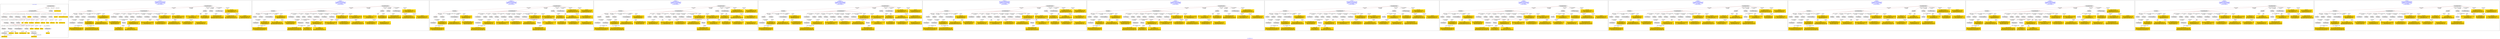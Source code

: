 digraph n0 {
fontcolor="blue"
remincross="true"
label="s28-wildlife-art.csv"
subgraph cluster_0 {
label="1-correct model"
n2[style="filled",color="white",fillcolor="lightgray",label="E12_Production1"];
n3[style="filled",color="white",fillcolor="lightgray",label="E21_Person1"];
n4[style="filled",color="white",fillcolor="lightgray",label="E55_Type2"];
n5[style="filled",color="white",fillcolor="lightgray",label="E53_Place1"];
n6[style="filled",color="white",fillcolor="lightgray",label="E69_Death1"];
n7[style="filled",color="white",fillcolor="lightgray",label="E74_Group1"];
n8[style="filled",color="white",fillcolor="lightgray",label="E82_Actor_Appellation1"];
n9[style="filled",color="white",fillcolor="lightgray",label="E67_Birth1"];
n10[shape="plaintext",style="filled",fillcolor="gold",label="Maker_URI"];
n11[style="filled",color="white",fillcolor="lightgray",label="E22_Man-Made_Object1"];
n12[style="filled",color="white",fillcolor="lightgray",label="E35_Title1"];
n13[style="filled",color="white",fillcolor="lightgray",label="E8_Acquisition1"];
n14[style="filled",color="white",fillcolor="lightgray",label="E55_Type1"];
n15[shape="plaintext",style="filled",fillcolor="gold",label="Description"];
n16[style="filled",color="white",fillcolor="lightgray",label="E54_Dimension1"];
n17[style="filled",color="white",fillcolor="lightgray",label="E40_Legal_Body1"];
n18[style="filled",color="white",fillcolor="lightgray",label="E53_Place2"];
n19[shape="plaintext",style="filled",fillcolor="gold",label="Object_URI"];
n20[style="filled",color="white",fillcolor="lightgray",label="E33_Linguistic_Object2"];
n21[style="filled",color="white",fillcolor="lightgray",label="E55_Type3"];
n22[shape="plaintext",style="filled",fillcolor="gold",label="Collector Information"];
n23[shape="plaintext",style="filled",fillcolor="gold",label="Title"];
n24[shape="plaintext",style="filled",fillcolor="gold",label="Owner"];
n25[style="filled",color="white",fillcolor="lightgray",label="E48_Place_Name1"];
n26[shape="plaintext",style="filled",fillcolor="gold",label="Place Made"];
n27[style="filled",color="white",fillcolor="lightgray",label="E52_Time-Span1"];
n28[shape="plaintext",style="filled",fillcolor="gold",label="Maker Birth Date"];
n29[style="filled",color="white",fillcolor="lightgray",label="E52_Time-Span2"];
n30[shape="plaintext",style="filled",fillcolor="gold",label="Maker Death Date"];
n31[shape="plaintext",style="filled",fillcolor="gold",label="Home Location URI"];
n32[shape="plaintext",style="filled",fillcolor="gold",label="Measurements"];
n33[shape="plaintext",style="filled",fillcolor="gold",label="Category_URI"];
n34[shape="plaintext",style="filled",fillcolor="gold",label="Category"];
n35[shape="plaintext",style="filled",fillcolor="gold",label="Materials_URI"];
n36[shape="plaintext",style="filled",fillcolor="gold",label="Materials"];
n37[shape="plaintext",style="filled",fillcolor="gold",label="Collector_Information_typeURI"];
n38[shape="plaintext",style="filled",fillcolor="gold",label="Nationality_URI"];
n39[shape="plaintext",style="filled",fillcolor="gold",label="Nationality"];
n40[shape="plaintext",style="filled",fillcolor="gold",label="Maker_Appellation_URI"];
n41[shape="plaintext",style="filled",fillcolor="gold",label="Maker"];
n42[shape="plaintext",style="filled",fillcolor="gold",label="Credit Line"];
n43[shape="plaintext",style="filled",fillcolor="gold",label="How Acquired?"];
n44[shape="plaintext",style="filled",fillcolor="gold",label="Acquisition_URI"];
}
subgraph cluster_1 {
label="candidate 0\nlink coherence:0.7317073170731707\nnode coherence:0.8205128205128205\nconfidence:0.3857799370050803\nmapping score:0.4399763737180881\ncost:139.99806\n-precision:0.66-recall:0.64"
n46[style="filled",color="white",fillcolor="lightgray",label="E12_Production1"];
n47[style="filled",color="white",fillcolor="lightgray",label="E55_Type1"];
n48[style="filled",color="white",fillcolor="lightgray",label="E21_Person1"];
n49[style="filled",color="white",fillcolor="lightgray",label="E67_Birth1"];
n50[style="filled",color="white",fillcolor="lightgray",label="E69_Death1"];
n51[style="filled",color="white",fillcolor="lightgray",label="E74_Group1"];
n52[style="filled",color="white",fillcolor="lightgray",label="E82_Actor_Appellation1"];
n53[style="filled",color="white",fillcolor="lightgray",label="E22_Man-Made_Object1"];
n54[style="filled",color="white",fillcolor="lightgray",label="E30_Right1"];
n55[style="filled",color="white",fillcolor="lightgray",label="E35_Title1"];
n56[style="filled",color="white",fillcolor="lightgray",label="E38_Image1"];
n57[style="filled",color="white",fillcolor="lightgray",label="E54_Dimension1"];
n58[style="filled",color="white",fillcolor="lightgray",label="E78_Collection1"];
n59[style="filled",color="white",fillcolor="lightgray",label="E8_Acquisition1"];
n60[style="filled",color="white",fillcolor="lightgray",label="E33_Linguistic_Object1"];
n61[style="filled",color="white",fillcolor="lightgray",label="E55_Type2"];
n62[style="filled",color="white",fillcolor="lightgray",label="E55_Type3"];
n63[style="filled",color="white",fillcolor="lightgray",label="E52_Time-Span1"];
n64[style="filled",color="white",fillcolor="lightgray",label="E52_Time-Span3"];
n65[style="filled",color="white",fillcolor="lightgray",label="E33_Linguistic_Object2"];
n66[shape="plaintext",style="filled",fillcolor="gold",label="Title\n[E22_Man-Made_Object,P3_has_note,0.299]\n[E33_Linguistic_Object,P3_has_note,0.235]\n[E35_Title,label,0.235]\n[E73_Information_Object,P3_has_note,0.23]"];
n67[shape="plaintext",style="filled",fillcolor="gold",label="Maker\n[E8_Acquisition,P3_has_note,0.347]\n[E82_Actor_Appellation,label,0.331]\n[E33_Linguistic_Object,P3_has_note,0.164]\n[E22_Man-Made_Object,P3_has_note,0.158]"];
n68[shape="plaintext",style="filled",fillcolor="gold",label="Maker_URI\n[E21_Person,classLink,0.315]\n[E82_Actor_Appellation,classLink,0.272]\n[E38_Image,classLink,0.223]\n[E39_Actor,classLink,0.191]"];
n69[shape="plaintext",style="filled",fillcolor="gold",label="Maker Death Date\n[E69_Death,P82_at_some_time_within,0.386]\n[E52_Time-Span,P82b_end_of_the_end,0.298]\n[E52_Time-Span,P82_at_some_time_within,0.252]\n[E52_Time-Span,P82a_begin_of_the_begin,0.064]"];
n70[shape="plaintext",style="filled",fillcolor="gold",label="Place Made\n[E48_Place_Name,label,0.486]\n[E33_Linguistic_Object,P3_has_note,0.231]\n[E74_Group,label,0.176]\n[E73_Information_Object,P3_has_note,0.108]"];
n71[shape="plaintext",style="filled",fillcolor="gold",label="Object_URI\n[E22_Man-Made_Object,classLink,0.489]\n[E38_Image,classLink,0.284]\n[E78_Collection,classLink,0.133]\n[E21_Person,classLink,0.094]"];
n72[shape="plaintext",style="filled",fillcolor="gold",label="Measurements\n[E54_Dimension,P3_has_note,0.56]\n[E34_Inscription,P3_has_note,0.164]\n[E22_Man-Made_Object,P3_has_note,0.149]\n[E22_Man-Made_Object,classLink,0.127]"];
n73[shape="plaintext",style="filled",fillcolor="gold",label="Description\n[E22_Man-Made_Object,P3_has_note,0.318]\n[E73_Information_Object,P3_has_note,0.26]\n[E35_Title,label,0.238]\n[E33_Linguistic_Object,P3_has_note,0.185]"];
n74[shape="plaintext",style="filled",fillcolor="gold",label="Category_URI\n[E55_Type,classLink,0.607]\n[E55_Type,label,0.147]\n[E74_Group,classLink,0.132]\n[E57_Material,classLink,0.114]"];
n75[shape="plaintext",style="filled",fillcolor="gold",label="Acquisition_URI\n[E22_Man-Made_Object,classLink,0.439]\n[E38_Image,classLink,0.31]\n[E78_Collection,classLink,0.147]\n[E21_Person,classLink,0.104]"];
n76[shape="plaintext",style="filled",fillcolor="gold",label="Home Location URI\n[E38_Image,classLink,0.433]\n[E22_Man-Made_Object,classLink,0.229]\n[E78_Collection,classLink,0.197]\n[E21_Person,classLink,0.14]"];
n77[shape="plaintext",style="filled",fillcolor="gold",label="Collector Information\n[E8_Acquisition,P3_has_note,0.293]\n[E30_Right,P3_has_note,0.241]\n[E22_Man-Made_Object,P3_has_note,0.241]\n[E33_Linguistic_Object,P3_has_note,0.225]"];
n78[shape="plaintext",style="filled",fillcolor="gold",label="Materials\n[E29_Design_or_Procedure,P3_has_note,0.343]\n[E55_Type,label,0.279]\n[E57_Material,label,0.197]\n[E12_Production,P3_has_note,0.181]"];
n79[shape="plaintext",style="filled",fillcolor="gold",label="Maker Birth Date\n[E52_Time-Span,P82a_begin_of_the_begin,0.316]\n[E52_Time-Span,P82b_end_of_the_end,0.312]\n[E52_Time-Span,P82_at_some_time_within,0.298]\n[E12_Production,P3_has_note,0.074]"];
n80[shape="plaintext",style="filled",fillcolor="gold",label="Owner\n[E8_Acquisition,P3_has_note,0.36]\n[E30_Right,P3_has_note,0.274]\n[E40_Legal_Body,label,0.258]\n[E33_Linguistic_Object,P3_has_note,0.109]"];
n81[shape="plaintext",style="filled",fillcolor="gold",label="Credit Line\n[E8_Acquisition,P3_has_note,0.435]\n[E30_Right,P3_has_note,0.26]\n[E40_Legal_Body,label,0.162]\n[E33_Linguistic_Object,P3_has_note,0.144]"];
n82[shape="plaintext",style="filled",fillcolor="gold",label="Category\n[E55_Type,label,0.426]\n[E55_Type,classLink,0.334]\n[E33_Linguistic_Object,P3_has_note,0.129]\n[E22_Man-Made_Object,P3_has_note,0.111]"];
n83[shape="plaintext",style="filled",fillcolor="gold",label="Nationality_URI\n[E74_Group,classLink,0.702]\n[E55_Type,classLink,0.145]\n[E57_Material,classLink,0.133]\n[E55_Type,label,0.02]"];
n84[shape="plaintext",style="filled",fillcolor="gold",label="Collector_Information_typeURI\n[E55_Type,classLink,0.955]\n[E22_Man-Made_Object,P3_has_note,0.016]\n[E73_Information_Object,P3_has_note,0.015]\n[E33_Linguistic_Object,P3_has_note,0.014]"];
n85[shape="plaintext",style="filled",fillcolor="gold",label="Nationality\n[E44_Place_Appellation,label,0.585]\n[E12_Production,P3_has_note,0.162]\n[E48_Place_Name,label,0.139]\n[E33_Linguistic_Object,P3_has_note,0.114]"];
n86[shape="plaintext",style="filled",fillcolor="gold",label="Maker_Appellation_URI\n[E82_Actor_Appellation,classLink,0.538]\n[E21_Person,classLink,0.346]\n[E38_Image,classLink,0.067]\n[E39_Actor,classLink,0.048]"];
n87[shape="plaintext",style="filled",fillcolor="gold",label="Materials_URI\n[E55_Type,classLink,0.412]\n[E57_Material,classLink,0.351]\n[E74_Group,classLink,0.194]\n[E55_Type,label,0.042]"];
}
subgraph cluster_2 {
label="candidate 1\nlink coherence:0.725\nnode coherence:0.8205128205128205\nconfidence:0.3857799370050803\nmapping score:0.4399763737180881\ncost:138.99818\n-precision:0.62-recall:0.6"
n89[style="filled",color="white",fillcolor="lightgray",label="E12_Production1"];
n90[style="filled",color="white",fillcolor="lightgray",label="E52_Time-Span2"];
n91[style="filled",color="white",fillcolor="lightgray",label="E55_Type1"];
n92[style="filled",color="white",fillcolor="lightgray",label="E21_Person1"];
n93[style="filled",color="white",fillcolor="lightgray",label="E67_Birth1"];
n94[style="filled",color="white",fillcolor="lightgray",label="E74_Group1"];
n95[style="filled",color="white",fillcolor="lightgray",label="E82_Actor_Appellation1"];
n96[style="filled",color="white",fillcolor="lightgray",label="E22_Man-Made_Object1"];
n97[style="filled",color="white",fillcolor="lightgray",label="E30_Right1"];
n98[style="filled",color="white",fillcolor="lightgray",label="E35_Title1"];
n99[style="filled",color="white",fillcolor="lightgray",label="E38_Image1"];
n100[style="filled",color="white",fillcolor="lightgray",label="E54_Dimension1"];
n101[style="filled",color="white",fillcolor="lightgray",label="E78_Collection1"];
n102[style="filled",color="white",fillcolor="lightgray",label="E8_Acquisition1"];
n103[style="filled",color="white",fillcolor="lightgray",label="E33_Linguistic_Object1"];
n104[style="filled",color="white",fillcolor="lightgray",label="E55_Type2"];
n105[style="filled",color="white",fillcolor="lightgray",label="E55_Type3"];
n106[style="filled",color="white",fillcolor="lightgray",label="E52_Time-Span1"];
n107[style="filled",color="white",fillcolor="lightgray",label="E33_Linguistic_Object2"];
n108[shape="plaintext",style="filled",fillcolor="gold",label="Title\n[E22_Man-Made_Object,P3_has_note,0.299]\n[E33_Linguistic_Object,P3_has_note,0.235]\n[E35_Title,label,0.235]\n[E73_Information_Object,P3_has_note,0.23]"];
n109[shape="plaintext",style="filled",fillcolor="gold",label="Maker\n[E8_Acquisition,P3_has_note,0.347]\n[E82_Actor_Appellation,label,0.331]\n[E33_Linguistic_Object,P3_has_note,0.164]\n[E22_Man-Made_Object,P3_has_note,0.158]"];
n110[shape="plaintext",style="filled",fillcolor="gold",label="Maker_URI\n[E21_Person,classLink,0.315]\n[E82_Actor_Appellation,classLink,0.272]\n[E38_Image,classLink,0.223]\n[E39_Actor,classLink,0.191]"];
n111[shape="plaintext",style="filled",fillcolor="gold",label="Maker Death Date\n[E69_Death,P82_at_some_time_within,0.386]\n[E52_Time-Span,P82b_end_of_the_end,0.298]\n[E52_Time-Span,P82_at_some_time_within,0.252]\n[E52_Time-Span,P82a_begin_of_the_begin,0.064]"];
n112[shape="plaintext",style="filled",fillcolor="gold",label="Place Made\n[E48_Place_Name,label,0.486]\n[E33_Linguistic_Object,P3_has_note,0.231]\n[E74_Group,label,0.176]\n[E73_Information_Object,P3_has_note,0.108]"];
n113[shape="plaintext",style="filled",fillcolor="gold",label="Object_URI\n[E22_Man-Made_Object,classLink,0.489]\n[E38_Image,classLink,0.284]\n[E78_Collection,classLink,0.133]\n[E21_Person,classLink,0.094]"];
n114[shape="plaintext",style="filled",fillcolor="gold",label="Measurements\n[E54_Dimension,P3_has_note,0.56]\n[E34_Inscription,P3_has_note,0.164]\n[E22_Man-Made_Object,P3_has_note,0.149]\n[E22_Man-Made_Object,classLink,0.127]"];
n115[shape="plaintext",style="filled",fillcolor="gold",label="Description\n[E22_Man-Made_Object,P3_has_note,0.318]\n[E73_Information_Object,P3_has_note,0.26]\n[E35_Title,label,0.238]\n[E33_Linguistic_Object,P3_has_note,0.185]"];
n116[shape="plaintext",style="filled",fillcolor="gold",label="Category_URI\n[E55_Type,classLink,0.607]\n[E55_Type,label,0.147]\n[E74_Group,classLink,0.132]\n[E57_Material,classLink,0.114]"];
n117[shape="plaintext",style="filled",fillcolor="gold",label="Acquisition_URI\n[E22_Man-Made_Object,classLink,0.439]\n[E38_Image,classLink,0.31]\n[E78_Collection,classLink,0.147]\n[E21_Person,classLink,0.104]"];
n118[shape="plaintext",style="filled",fillcolor="gold",label="Home Location URI\n[E38_Image,classLink,0.433]\n[E22_Man-Made_Object,classLink,0.229]\n[E78_Collection,classLink,0.197]\n[E21_Person,classLink,0.14]"];
n119[shape="plaintext",style="filled",fillcolor="gold",label="Collector Information\n[E8_Acquisition,P3_has_note,0.293]\n[E30_Right,P3_has_note,0.241]\n[E22_Man-Made_Object,P3_has_note,0.241]\n[E33_Linguistic_Object,P3_has_note,0.225]"];
n120[shape="plaintext",style="filled",fillcolor="gold",label="Materials\n[E29_Design_or_Procedure,P3_has_note,0.343]\n[E55_Type,label,0.279]\n[E57_Material,label,0.197]\n[E12_Production,P3_has_note,0.181]"];
n121[shape="plaintext",style="filled",fillcolor="gold",label="Maker Birth Date\n[E52_Time-Span,P82a_begin_of_the_begin,0.316]\n[E52_Time-Span,P82b_end_of_the_end,0.312]\n[E52_Time-Span,P82_at_some_time_within,0.298]\n[E12_Production,P3_has_note,0.074]"];
n122[shape="plaintext",style="filled",fillcolor="gold",label="Owner\n[E8_Acquisition,P3_has_note,0.36]\n[E30_Right,P3_has_note,0.274]\n[E40_Legal_Body,label,0.258]\n[E33_Linguistic_Object,P3_has_note,0.109]"];
n123[shape="plaintext",style="filled",fillcolor="gold",label="Credit Line\n[E8_Acquisition,P3_has_note,0.435]\n[E30_Right,P3_has_note,0.26]\n[E40_Legal_Body,label,0.162]\n[E33_Linguistic_Object,P3_has_note,0.144]"];
n124[shape="plaintext",style="filled",fillcolor="gold",label="Category\n[E55_Type,label,0.426]\n[E55_Type,classLink,0.334]\n[E33_Linguistic_Object,P3_has_note,0.129]\n[E22_Man-Made_Object,P3_has_note,0.111]"];
n125[shape="plaintext",style="filled",fillcolor="gold",label="Nationality_URI\n[E74_Group,classLink,0.702]\n[E55_Type,classLink,0.145]\n[E57_Material,classLink,0.133]\n[E55_Type,label,0.02]"];
n126[shape="plaintext",style="filled",fillcolor="gold",label="Collector_Information_typeURI\n[E55_Type,classLink,0.955]\n[E22_Man-Made_Object,P3_has_note,0.016]\n[E73_Information_Object,P3_has_note,0.015]\n[E33_Linguistic_Object,P3_has_note,0.014]"];
n127[shape="plaintext",style="filled",fillcolor="gold",label="Nationality\n[E44_Place_Appellation,label,0.585]\n[E12_Production,P3_has_note,0.162]\n[E48_Place_Name,label,0.139]\n[E33_Linguistic_Object,P3_has_note,0.114]"];
n128[shape="plaintext",style="filled",fillcolor="gold",label="Maker_Appellation_URI\n[E82_Actor_Appellation,classLink,0.538]\n[E21_Person,classLink,0.346]\n[E38_Image,classLink,0.067]\n[E39_Actor,classLink,0.048]"];
n129[shape="plaintext",style="filled",fillcolor="gold",label="Materials_URI\n[E55_Type,classLink,0.412]\n[E57_Material,classLink,0.351]\n[E74_Group,classLink,0.194]\n[E55_Type,label,0.042]"];
}
subgraph cluster_3 {
label="candidate 10\nlink coherence:0.675\nnode coherence:0.8205128205128205\nconfidence:0.3857799370050803\nmapping score:0.4399763737180881\ncost:138.99825\n-precision:0.62-recall:0.6"
n131[style="filled",color="white",fillcolor="lightgray",label="E12_Production1"];
n132[style="filled",color="white",fillcolor="lightgray",label="E52_Time-Span2"];
n133[style="filled",color="white",fillcolor="lightgray",label="E21_Person1"];
n134[style="filled",color="white",fillcolor="lightgray",label="E67_Birth1"];
n135[style="filled",color="white",fillcolor="lightgray",label="E74_Group1"];
n136[style="filled",color="white",fillcolor="lightgray",label="E82_Actor_Appellation1"];
n137[style="filled",color="white",fillcolor="lightgray",label="E22_Man-Made_Object1"];
n138[style="filled",color="white",fillcolor="lightgray",label="E30_Right1"];
n139[style="filled",color="white",fillcolor="lightgray",label="E35_Title1"];
n140[style="filled",color="white",fillcolor="lightgray",label="E38_Image1"];
n141[style="filled",color="white",fillcolor="lightgray",label="E54_Dimension1"];
n142[style="filled",color="white",fillcolor="lightgray",label="E55_Type2"];
n143[style="filled",color="white",fillcolor="lightgray",label="E78_Collection1"];
n144[style="filled",color="white",fillcolor="lightgray",label="E8_Acquisition1"];
n145[style="filled",color="white",fillcolor="lightgray",label="E33_Linguistic_Object2"];
n146[style="filled",color="white",fillcolor="lightgray",label="E55_Type1"];
n147[style="filled",color="white",fillcolor="lightgray",label="E55_Type3"];
n148[style="filled",color="white",fillcolor="lightgray",label="E52_Time-Span1"];
n149[style="filled",color="white",fillcolor="lightgray",label="E33_Linguistic_Object1"];
n150[shape="plaintext",style="filled",fillcolor="gold",label="Title\n[E22_Man-Made_Object,P3_has_note,0.299]\n[E33_Linguistic_Object,P3_has_note,0.235]\n[E35_Title,label,0.235]\n[E73_Information_Object,P3_has_note,0.23]"];
n151[shape="plaintext",style="filled",fillcolor="gold",label="Maker\n[E8_Acquisition,P3_has_note,0.347]\n[E82_Actor_Appellation,label,0.331]\n[E33_Linguistic_Object,P3_has_note,0.164]\n[E22_Man-Made_Object,P3_has_note,0.158]"];
n152[shape="plaintext",style="filled",fillcolor="gold",label="Maker_URI\n[E21_Person,classLink,0.315]\n[E82_Actor_Appellation,classLink,0.272]\n[E38_Image,classLink,0.223]\n[E39_Actor,classLink,0.191]"];
n153[shape="plaintext",style="filled",fillcolor="gold",label="Maker Death Date\n[E69_Death,P82_at_some_time_within,0.386]\n[E52_Time-Span,P82b_end_of_the_end,0.298]\n[E52_Time-Span,P82_at_some_time_within,0.252]\n[E52_Time-Span,P82a_begin_of_the_begin,0.064]"];
n154[shape="plaintext",style="filled",fillcolor="gold",label="Place Made\n[E48_Place_Name,label,0.486]\n[E33_Linguistic_Object,P3_has_note,0.231]\n[E74_Group,label,0.176]\n[E73_Information_Object,P3_has_note,0.108]"];
n155[shape="plaintext",style="filled",fillcolor="gold",label="Object_URI\n[E22_Man-Made_Object,classLink,0.489]\n[E38_Image,classLink,0.284]\n[E78_Collection,classLink,0.133]\n[E21_Person,classLink,0.094]"];
n156[shape="plaintext",style="filled",fillcolor="gold",label="Measurements\n[E54_Dimension,P3_has_note,0.56]\n[E34_Inscription,P3_has_note,0.164]\n[E22_Man-Made_Object,P3_has_note,0.149]\n[E22_Man-Made_Object,classLink,0.127]"];
n157[shape="plaintext",style="filled",fillcolor="gold",label="Description\n[E22_Man-Made_Object,P3_has_note,0.318]\n[E73_Information_Object,P3_has_note,0.26]\n[E35_Title,label,0.238]\n[E33_Linguistic_Object,P3_has_note,0.185]"];
n158[shape="plaintext",style="filled",fillcolor="gold",label="Category_URI\n[E55_Type,classLink,0.607]\n[E55_Type,label,0.147]\n[E74_Group,classLink,0.132]\n[E57_Material,classLink,0.114]"];
n159[shape="plaintext",style="filled",fillcolor="gold",label="Acquisition_URI\n[E22_Man-Made_Object,classLink,0.439]\n[E38_Image,classLink,0.31]\n[E78_Collection,classLink,0.147]\n[E21_Person,classLink,0.104]"];
n160[shape="plaintext",style="filled",fillcolor="gold",label="Home Location URI\n[E38_Image,classLink,0.433]\n[E22_Man-Made_Object,classLink,0.229]\n[E78_Collection,classLink,0.197]\n[E21_Person,classLink,0.14]"];
n161[shape="plaintext",style="filled",fillcolor="gold",label="Collector Information\n[E8_Acquisition,P3_has_note,0.293]\n[E30_Right,P3_has_note,0.241]\n[E22_Man-Made_Object,P3_has_note,0.241]\n[E33_Linguistic_Object,P3_has_note,0.225]"];
n162[shape="plaintext",style="filled",fillcolor="gold",label="Materials\n[E29_Design_or_Procedure,P3_has_note,0.343]\n[E55_Type,label,0.279]\n[E57_Material,label,0.197]\n[E12_Production,P3_has_note,0.181]"];
n163[shape="plaintext",style="filled",fillcolor="gold",label="Maker Birth Date\n[E52_Time-Span,P82a_begin_of_the_begin,0.316]\n[E52_Time-Span,P82b_end_of_the_end,0.312]\n[E52_Time-Span,P82_at_some_time_within,0.298]\n[E12_Production,P3_has_note,0.074]"];
n164[shape="plaintext",style="filled",fillcolor="gold",label="Owner\n[E8_Acquisition,P3_has_note,0.36]\n[E30_Right,P3_has_note,0.274]\n[E40_Legal_Body,label,0.258]\n[E33_Linguistic_Object,P3_has_note,0.109]"];
n165[shape="plaintext",style="filled",fillcolor="gold",label="Credit Line\n[E8_Acquisition,P3_has_note,0.435]\n[E30_Right,P3_has_note,0.26]\n[E40_Legal_Body,label,0.162]\n[E33_Linguistic_Object,P3_has_note,0.144]"];
n166[shape="plaintext",style="filled",fillcolor="gold",label="Category\n[E55_Type,label,0.426]\n[E55_Type,classLink,0.334]\n[E33_Linguistic_Object,P3_has_note,0.129]\n[E22_Man-Made_Object,P3_has_note,0.111]"];
n167[shape="plaintext",style="filled",fillcolor="gold",label="Nationality_URI\n[E74_Group,classLink,0.702]\n[E55_Type,classLink,0.145]\n[E57_Material,classLink,0.133]\n[E55_Type,label,0.02]"];
n168[shape="plaintext",style="filled",fillcolor="gold",label="Collector_Information_typeURI\n[E55_Type,classLink,0.955]\n[E22_Man-Made_Object,P3_has_note,0.016]\n[E73_Information_Object,P3_has_note,0.015]\n[E33_Linguistic_Object,P3_has_note,0.014]"];
n169[shape="plaintext",style="filled",fillcolor="gold",label="Nationality\n[E44_Place_Appellation,label,0.585]\n[E12_Production,P3_has_note,0.162]\n[E48_Place_Name,label,0.139]\n[E33_Linguistic_Object,P3_has_note,0.114]"];
n170[shape="plaintext",style="filled",fillcolor="gold",label="Maker_Appellation_URI\n[E82_Actor_Appellation,classLink,0.538]\n[E21_Person,classLink,0.346]\n[E38_Image,classLink,0.067]\n[E39_Actor,classLink,0.048]"];
n171[shape="plaintext",style="filled",fillcolor="gold",label="Materials_URI\n[E55_Type,classLink,0.412]\n[E57_Material,classLink,0.351]\n[E74_Group,classLink,0.194]\n[E55_Type,label,0.042]"];
}
subgraph cluster_4 {
label="candidate 11\nlink coherence:0.675\nnode coherence:0.8205128205128205\nconfidence:0.3857799370050803\nmapping score:0.4399763737180881\ncost:138.99837\n-precision:0.65-recall:0.62"
n173[style="filled",color="white",fillcolor="lightgray",label="E21_Person1"];
n174[style="filled",color="white",fillcolor="lightgray",label="E67_Birth1"];
n175[style="filled",color="white",fillcolor="lightgray",label="E69_Death1"];
n176[style="filled",color="white",fillcolor="lightgray",label="E74_Group1"];
n177[style="filled",color="white",fillcolor="lightgray",label="E82_Actor_Appellation1"];
n178[style="filled",color="white",fillcolor="lightgray",label="E22_Man-Made_Object1"];
n179[style="filled",color="white",fillcolor="lightgray",label="E30_Right1"];
n180[style="filled",color="white",fillcolor="lightgray",label="E35_Title1"];
n181[style="filled",color="white",fillcolor="lightgray",label="E38_Image1"];
n182[style="filled",color="white",fillcolor="lightgray",label="E54_Dimension1"];
n183[style="filled",color="white",fillcolor="lightgray",label="E55_Type2"];
n184[style="filled",color="white",fillcolor="lightgray",label="E78_Collection1"];
n185[style="filled",color="white",fillcolor="lightgray",label="E8_Acquisition1"];
n186[style="filled",color="white",fillcolor="lightgray",label="E33_Linguistic_Object2"];
n187[style="filled",color="white",fillcolor="lightgray",label="E55_Type1"];
n188[style="filled",color="white",fillcolor="lightgray",label="E55_Type3"];
n189[style="filled",color="white",fillcolor="lightgray",label="E52_Time-Span1"];
n190[style="filled",color="white",fillcolor="lightgray",label="E52_Time-Span3"];
n191[style="filled",color="white",fillcolor="lightgray",label="E33_Linguistic_Object1"];
n192[shape="plaintext",style="filled",fillcolor="gold",label="Title\n[E22_Man-Made_Object,P3_has_note,0.299]\n[E33_Linguistic_Object,P3_has_note,0.235]\n[E35_Title,label,0.235]\n[E73_Information_Object,P3_has_note,0.23]"];
n193[shape="plaintext",style="filled",fillcolor="gold",label="Maker\n[E8_Acquisition,P3_has_note,0.347]\n[E82_Actor_Appellation,label,0.331]\n[E33_Linguistic_Object,P3_has_note,0.164]\n[E22_Man-Made_Object,P3_has_note,0.158]"];
n194[shape="plaintext",style="filled",fillcolor="gold",label="Maker_URI\n[E21_Person,classLink,0.315]\n[E82_Actor_Appellation,classLink,0.272]\n[E38_Image,classLink,0.223]\n[E39_Actor,classLink,0.191]"];
n195[shape="plaintext",style="filled",fillcolor="gold",label="Maker Death Date\n[E69_Death,P82_at_some_time_within,0.386]\n[E52_Time-Span,P82b_end_of_the_end,0.298]\n[E52_Time-Span,P82_at_some_time_within,0.252]\n[E52_Time-Span,P82a_begin_of_the_begin,0.064]"];
n196[shape="plaintext",style="filled",fillcolor="gold",label="Place Made\n[E48_Place_Name,label,0.486]\n[E33_Linguistic_Object,P3_has_note,0.231]\n[E74_Group,label,0.176]\n[E73_Information_Object,P3_has_note,0.108]"];
n197[shape="plaintext",style="filled",fillcolor="gold",label="Object_URI\n[E22_Man-Made_Object,classLink,0.489]\n[E38_Image,classLink,0.284]\n[E78_Collection,classLink,0.133]\n[E21_Person,classLink,0.094]"];
n198[shape="plaintext",style="filled",fillcolor="gold",label="Measurements\n[E54_Dimension,P3_has_note,0.56]\n[E34_Inscription,P3_has_note,0.164]\n[E22_Man-Made_Object,P3_has_note,0.149]\n[E22_Man-Made_Object,classLink,0.127]"];
n199[shape="plaintext",style="filled",fillcolor="gold",label="Description\n[E22_Man-Made_Object,P3_has_note,0.318]\n[E73_Information_Object,P3_has_note,0.26]\n[E35_Title,label,0.238]\n[E33_Linguistic_Object,P3_has_note,0.185]"];
n200[shape="plaintext",style="filled",fillcolor="gold",label="Category_URI\n[E55_Type,classLink,0.607]\n[E55_Type,label,0.147]\n[E74_Group,classLink,0.132]\n[E57_Material,classLink,0.114]"];
n201[shape="plaintext",style="filled",fillcolor="gold",label="Acquisition_URI\n[E22_Man-Made_Object,classLink,0.439]\n[E38_Image,classLink,0.31]\n[E78_Collection,classLink,0.147]\n[E21_Person,classLink,0.104]"];
n202[shape="plaintext",style="filled",fillcolor="gold",label="Home Location URI\n[E38_Image,classLink,0.433]\n[E22_Man-Made_Object,classLink,0.229]\n[E78_Collection,classLink,0.197]\n[E21_Person,classLink,0.14]"];
n203[shape="plaintext",style="filled",fillcolor="gold",label="Collector Information\n[E8_Acquisition,P3_has_note,0.293]\n[E30_Right,P3_has_note,0.241]\n[E22_Man-Made_Object,P3_has_note,0.241]\n[E33_Linguistic_Object,P3_has_note,0.225]"];
n204[shape="plaintext",style="filled",fillcolor="gold",label="Materials\n[E29_Design_or_Procedure,P3_has_note,0.343]\n[E55_Type,label,0.279]\n[E57_Material,label,0.197]\n[E12_Production,P3_has_note,0.181]"];
n205[shape="plaintext",style="filled",fillcolor="gold",label="Maker Birth Date\n[E52_Time-Span,P82a_begin_of_the_begin,0.316]\n[E52_Time-Span,P82b_end_of_the_end,0.312]\n[E52_Time-Span,P82_at_some_time_within,0.298]\n[E12_Production,P3_has_note,0.074]"];
n206[shape="plaintext",style="filled",fillcolor="gold",label="Owner\n[E8_Acquisition,P3_has_note,0.36]\n[E30_Right,P3_has_note,0.274]\n[E40_Legal_Body,label,0.258]\n[E33_Linguistic_Object,P3_has_note,0.109]"];
n207[shape="plaintext",style="filled",fillcolor="gold",label="Credit Line\n[E8_Acquisition,P3_has_note,0.435]\n[E30_Right,P3_has_note,0.26]\n[E40_Legal_Body,label,0.162]\n[E33_Linguistic_Object,P3_has_note,0.144]"];
n208[shape="plaintext",style="filled",fillcolor="gold",label="Category\n[E55_Type,label,0.426]\n[E55_Type,classLink,0.334]\n[E33_Linguistic_Object,P3_has_note,0.129]\n[E22_Man-Made_Object,P3_has_note,0.111]"];
n209[shape="plaintext",style="filled",fillcolor="gold",label="Nationality_URI\n[E74_Group,classLink,0.702]\n[E55_Type,classLink,0.145]\n[E57_Material,classLink,0.133]\n[E55_Type,label,0.02]"];
n210[shape="plaintext",style="filled",fillcolor="gold",label="Collector_Information_typeURI\n[E55_Type,classLink,0.955]\n[E22_Man-Made_Object,P3_has_note,0.016]\n[E73_Information_Object,P3_has_note,0.015]\n[E33_Linguistic_Object,P3_has_note,0.014]"];
n211[shape="plaintext",style="filled",fillcolor="gold",label="Nationality\n[E44_Place_Appellation,label,0.585]\n[E12_Production,P3_has_note,0.162]\n[E48_Place_Name,label,0.139]\n[E33_Linguistic_Object,P3_has_note,0.114]"];
n212[shape="plaintext",style="filled",fillcolor="gold",label="Maker_Appellation_URI\n[E82_Actor_Appellation,classLink,0.538]\n[E21_Person,classLink,0.346]\n[E38_Image,classLink,0.067]\n[E39_Actor,classLink,0.048]"];
n213[shape="plaintext",style="filled",fillcolor="gold",label="Materials_URI\n[E55_Type,classLink,0.412]\n[E57_Material,classLink,0.351]\n[E74_Group,classLink,0.194]\n[E55_Type,label,0.042]"];
}
subgraph cluster_5 {
label="candidate 12\nlink coherence:0.675\nnode coherence:0.8205128205128205\nconfidence:0.38505678276699606\nmapping score:0.4397353223053933\ncost:138.99825\n-precision:0.55-recall:0.52"
n215[style="filled",color="white",fillcolor="lightgray",label="E12_Production1"];
n216[style="filled",color="white",fillcolor="lightgray",label="E52_Time-Span2"];
n217[style="filled",color="white",fillcolor="lightgray",label="E21_Person1"];
n218[style="filled",color="white",fillcolor="lightgray",label="E67_Birth1"];
n219[style="filled",color="white",fillcolor="lightgray",label="E74_Group1"];
n220[style="filled",color="white",fillcolor="lightgray",label="E82_Actor_Appellation1"];
n221[style="filled",color="white",fillcolor="lightgray",label="E22_Man-Made_Object1"];
n222[style="filled",color="white",fillcolor="lightgray",label="E30_Right1"];
n223[style="filled",color="white",fillcolor="lightgray",label="E35_Title1"];
n224[style="filled",color="white",fillcolor="lightgray",label="E38_Image1"];
n225[style="filled",color="white",fillcolor="lightgray",label="E54_Dimension1"];
n226[style="filled",color="white",fillcolor="lightgray",label="E55_Type2"];
n227[style="filled",color="white",fillcolor="lightgray",label="E78_Collection1"];
n228[style="filled",color="white",fillcolor="lightgray",label="E8_Acquisition1"];
n229[style="filled",color="white",fillcolor="lightgray",label="E33_Linguistic_Object2"];
n230[style="filled",color="white",fillcolor="lightgray",label="E55_Type1"];
n231[style="filled",color="white",fillcolor="lightgray",label="E55_Type3"];
n232[style="filled",color="white",fillcolor="lightgray",label="E52_Time-Span1"];
n233[style="filled",color="white",fillcolor="lightgray",label="E33_Linguistic_Object1"];
n234[shape="plaintext",style="filled",fillcolor="gold",label="Description\n[E22_Man-Made_Object,P3_has_note,0.318]\n[E73_Information_Object,P3_has_note,0.26]\n[E35_Title,label,0.238]\n[E33_Linguistic_Object,P3_has_note,0.185]"];
n235[shape="plaintext",style="filled",fillcolor="gold",label="Maker\n[E8_Acquisition,P3_has_note,0.347]\n[E82_Actor_Appellation,label,0.331]\n[E33_Linguistic_Object,P3_has_note,0.164]\n[E22_Man-Made_Object,P3_has_note,0.158]"];
n236[shape="plaintext",style="filled",fillcolor="gold",label="Maker_URI\n[E21_Person,classLink,0.315]\n[E82_Actor_Appellation,classLink,0.272]\n[E38_Image,classLink,0.223]\n[E39_Actor,classLink,0.191]"];
n237[shape="plaintext",style="filled",fillcolor="gold",label="Maker Death Date\n[E69_Death,P82_at_some_time_within,0.386]\n[E52_Time-Span,P82b_end_of_the_end,0.298]\n[E52_Time-Span,P82_at_some_time_within,0.252]\n[E52_Time-Span,P82a_begin_of_the_begin,0.064]"];
n238[shape="plaintext",style="filled",fillcolor="gold",label="Collector Information\n[E8_Acquisition,P3_has_note,0.293]\n[E30_Right,P3_has_note,0.241]\n[E22_Man-Made_Object,P3_has_note,0.241]\n[E33_Linguistic_Object,P3_has_note,0.225]"];
n239[shape="plaintext",style="filled",fillcolor="gold",label="Object_URI\n[E22_Man-Made_Object,classLink,0.489]\n[E38_Image,classLink,0.284]\n[E78_Collection,classLink,0.133]\n[E21_Person,classLink,0.094]"];
n240[shape="plaintext",style="filled",fillcolor="gold",label="Measurements\n[E54_Dimension,P3_has_note,0.56]\n[E34_Inscription,P3_has_note,0.164]\n[E22_Man-Made_Object,P3_has_note,0.149]\n[E22_Man-Made_Object,classLink,0.127]"];
n241[shape="plaintext",style="filled",fillcolor="gold",label="Title\n[E22_Man-Made_Object,P3_has_note,0.299]\n[E33_Linguistic_Object,P3_has_note,0.235]\n[E35_Title,label,0.235]\n[E73_Information_Object,P3_has_note,0.23]"];
n242[shape="plaintext",style="filled",fillcolor="gold",label="Category_URI\n[E55_Type,classLink,0.607]\n[E55_Type,label,0.147]\n[E74_Group,classLink,0.132]\n[E57_Material,classLink,0.114]"];
n243[shape="plaintext",style="filled",fillcolor="gold",label="Acquisition_URI\n[E22_Man-Made_Object,classLink,0.439]\n[E38_Image,classLink,0.31]\n[E78_Collection,classLink,0.147]\n[E21_Person,classLink,0.104]"];
n244[shape="plaintext",style="filled",fillcolor="gold",label="Home Location URI\n[E38_Image,classLink,0.433]\n[E22_Man-Made_Object,classLink,0.229]\n[E78_Collection,classLink,0.197]\n[E21_Person,classLink,0.14]"];
n245[shape="plaintext",style="filled",fillcolor="gold",label="Place Made\n[E48_Place_Name,label,0.486]\n[E33_Linguistic_Object,P3_has_note,0.231]\n[E74_Group,label,0.176]\n[E73_Information_Object,P3_has_note,0.108]"];
n246[shape="plaintext",style="filled",fillcolor="gold",label="Materials\n[E29_Design_or_Procedure,P3_has_note,0.343]\n[E55_Type,label,0.279]\n[E57_Material,label,0.197]\n[E12_Production,P3_has_note,0.181]"];
n247[shape="plaintext",style="filled",fillcolor="gold",label="Maker Birth Date\n[E52_Time-Span,P82a_begin_of_the_begin,0.316]\n[E52_Time-Span,P82b_end_of_the_end,0.312]\n[E52_Time-Span,P82_at_some_time_within,0.298]\n[E12_Production,P3_has_note,0.074]"];
n248[shape="plaintext",style="filled",fillcolor="gold",label="Owner\n[E8_Acquisition,P3_has_note,0.36]\n[E30_Right,P3_has_note,0.274]\n[E40_Legal_Body,label,0.258]\n[E33_Linguistic_Object,P3_has_note,0.109]"];
n249[shape="plaintext",style="filled",fillcolor="gold",label="Credit Line\n[E8_Acquisition,P3_has_note,0.435]\n[E30_Right,P3_has_note,0.26]\n[E40_Legal_Body,label,0.162]\n[E33_Linguistic_Object,P3_has_note,0.144]"];
n250[shape="plaintext",style="filled",fillcolor="gold",label="Category\n[E55_Type,label,0.426]\n[E55_Type,classLink,0.334]\n[E33_Linguistic_Object,P3_has_note,0.129]\n[E22_Man-Made_Object,P3_has_note,0.111]"];
n251[shape="plaintext",style="filled",fillcolor="gold",label="Nationality_URI\n[E74_Group,classLink,0.702]\n[E55_Type,classLink,0.145]\n[E57_Material,classLink,0.133]\n[E55_Type,label,0.02]"];
n252[shape="plaintext",style="filled",fillcolor="gold",label="Collector_Information_typeURI\n[E55_Type,classLink,0.955]\n[E22_Man-Made_Object,P3_has_note,0.016]\n[E73_Information_Object,P3_has_note,0.015]\n[E33_Linguistic_Object,P3_has_note,0.014]"];
n253[shape="plaintext",style="filled",fillcolor="gold",label="Nationality\n[E44_Place_Appellation,label,0.585]\n[E12_Production,P3_has_note,0.162]\n[E48_Place_Name,label,0.139]\n[E33_Linguistic_Object,P3_has_note,0.114]"];
n254[shape="plaintext",style="filled",fillcolor="gold",label="Maker_Appellation_URI\n[E82_Actor_Appellation,classLink,0.538]\n[E21_Person,classLink,0.346]\n[E38_Image,classLink,0.067]\n[E39_Actor,classLink,0.048]"];
n255[shape="plaintext",style="filled",fillcolor="gold",label="Materials_URI\n[E55_Type,classLink,0.412]\n[E57_Material,classLink,0.351]\n[E74_Group,classLink,0.194]\n[E55_Type,label,0.042]"];
}
subgraph cluster_6 {
label="candidate 13\nlink coherence:0.6585365853658537\nnode coherence:0.8205128205128205\nconfidence:0.3857799370050803\nmapping score:0.4399763737180881\ncost:139.99813\n-precision:0.66-recall:0.64"
n257[style="filled",color="white",fillcolor="lightgray",label="E21_Person1"];
n258[style="filled",color="white",fillcolor="lightgray",label="E67_Birth1"];
n259[style="filled",color="white",fillcolor="lightgray",label="E69_Death1"];
n260[style="filled",color="white",fillcolor="lightgray",label="E74_Group1"];
n261[style="filled",color="white",fillcolor="lightgray",label="E82_Actor_Appellation1"];
n262[style="filled",color="white",fillcolor="lightgray",label="E22_Man-Made_Object1"];
n263[style="filled",color="white",fillcolor="lightgray",label="E12_Production1"];
n264[style="filled",color="white",fillcolor="lightgray",label="E30_Right1"];
n265[style="filled",color="white",fillcolor="lightgray",label="E35_Title1"];
n266[style="filled",color="white",fillcolor="lightgray",label="E38_Image1"];
n267[style="filled",color="white",fillcolor="lightgray",label="E54_Dimension1"];
n268[style="filled",color="white",fillcolor="lightgray",label="E55_Type2"];
n269[style="filled",color="white",fillcolor="lightgray",label="E78_Collection1"];
n270[style="filled",color="white",fillcolor="lightgray",label="E8_Acquisition1"];
n271[style="filled",color="white",fillcolor="lightgray",label="E33_Linguistic_Object2"];
n272[style="filled",color="white",fillcolor="lightgray",label="E55_Type1"];
n273[style="filled",color="white",fillcolor="lightgray",label="E55_Type3"];
n274[style="filled",color="white",fillcolor="lightgray",label="E52_Time-Span1"];
n275[style="filled",color="white",fillcolor="lightgray",label="E52_Time-Span3"];
n276[style="filled",color="white",fillcolor="lightgray",label="E33_Linguistic_Object1"];
n277[shape="plaintext",style="filled",fillcolor="gold",label="Title\n[E22_Man-Made_Object,P3_has_note,0.299]\n[E33_Linguistic_Object,P3_has_note,0.235]\n[E35_Title,label,0.235]\n[E73_Information_Object,P3_has_note,0.23]"];
n278[shape="plaintext",style="filled",fillcolor="gold",label="Maker\n[E8_Acquisition,P3_has_note,0.347]\n[E82_Actor_Appellation,label,0.331]\n[E33_Linguistic_Object,P3_has_note,0.164]\n[E22_Man-Made_Object,P3_has_note,0.158]"];
n279[shape="plaintext",style="filled",fillcolor="gold",label="Maker_URI\n[E21_Person,classLink,0.315]\n[E82_Actor_Appellation,classLink,0.272]\n[E38_Image,classLink,0.223]\n[E39_Actor,classLink,0.191]"];
n280[shape="plaintext",style="filled",fillcolor="gold",label="Maker Death Date\n[E69_Death,P82_at_some_time_within,0.386]\n[E52_Time-Span,P82b_end_of_the_end,0.298]\n[E52_Time-Span,P82_at_some_time_within,0.252]\n[E52_Time-Span,P82a_begin_of_the_begin,0.064]"];
n281[shape="plaintext",style="filled",fillcolor="gold",label="Place Made\n[E48_Place_Name,label,0.486]\n[E33_Linguistic_Object,P3_has_note,0.231]\n[E74_Group,label,0.176]\n[E73_Information_Object,P3_has_note,0.108]"];
n282[shape="plaintext",style="filled",fillcolor="gold",label="Object_URI\n[E22_Man-Made_Object,classLink,0.489]\n[E38_Image,classLink,0.284]\n[E78_Collection,classLink,0.133]\n[E21_Person,classLink,0.094]"];
n283[shape="plaintext",style="filled",fillcolor="gold",label="Measurements\n[E54_Dimension,P3_has_note,0.56]\n[E34_Inscription,P3_has_note,0.164]\n[E22_Man-Made_Object,P3_has_note,0.149]\n[E22_Man-Made_Object,classLink,0.127]"];
n284[shape="plaintext",style="filled",fillcolor="gold",label="Description\n[E22_Man-Made_Object,P3_has_note,0.318]\n[E73_Information_Object,P3_has_note,0.26]\n[E35_Title,label,0.238]\n[E33_Linguistic_Object,P3_has_note,0.185]"];
n285[shape="plaintext",style="filled",fillcolor="gold",label="Category_URI\n[E55_Type,classLink,0.607]\n[E55_Type,label,0.147]\n[E74_Group,classLink,0.132]\n[E57_Material,classLink,0.114]"];
n286[shape="plaintext",style="filled",fillcolor="gold",label="Acquisition_URI\n[E22_Man-Made_Object,classLink,0.439]\n[E38_Image,classLink,0.31]\n[E78_Collection,classLink,0.147]\n[E21_Person,classLink,0.104]"];
n287[shape="plaintext",style="filled",fillcolor="gold",label="Home Location URI\n[E38_Image,classLink,0.433]\n[E22_Man-Made_Object,classLink,0.229]\n[E78_Collection,classLink,0.197]\n[E21_Person,classLink,0.14]"];
n288[shape="plaintext",style="filled",fillcolor="gold",label="Collector Information\n[E8_Acquisition,P3_has_note,0.293]\n[E30_Right,P3_has_note,0.241]\n[E22_Man-Made_Object,P3_has_note,0.241]\n[E33_Linguistic_Object,P3_has_note,0.225]"];
n289[shape="plaintext",style="filled",fillcolor="gold",label="Materials\n[E29_Design_or_Procedure,P3_has_note,0.343]\n[E55_Type,label,0.279]\n[E57_Material,label,0.197]\n[E12_Production,P3_has_note,0.181]"];
n290[shape="plaintext",style="filled",fillcolor="gold",label="Maker Birth Date\n[E52_Time-Span,P82a_begin_of_the_begin,0.316]\n[E52_Time-Span,P82b_end_of_the_end,0.312]\n[E52_Time-Span,P82_at_some_time_within,0.298]\n[E12_Production,P3_has_note,0.074]"];
n291[shape="plaintext",style="filled",fillcolor="gold",label="Owner\n[E8_Acquisition,P3_has_note,0.36]\n[E30_Right,P3_has_note,0.274]\n[E40_Legal_Body,label,0.258]\n[E33_Linguistic_Object,P3_has_note,0.109]"];
n292[shape="plaintext",style="filled",fillcolor="gold",label="Credit Line\n[E8_Acquisition,P3_has_note,0.435]\n[E30_Right,P3_has_note,0.26]\n[E40_Legal_Body,label,0.162]\n[E33_Linguistic_Object,P3_has_note,0.144]"];
n293[shape="plaintext",style="filled",fillcolor="gold",label="Category\n[E55_Type,label,0.426]\n[E55_Type,classLink,0.334]\n[E33_Linguistic_Object,P3_has_note,0.129]\n[E22_Man-Made_Object,P3_has_note,0.111]"];
n294[shape="plaintext",style="filled",fillcolor="gold",label="Nationality_URI\n[E74_Group,classLink,0.702]\n[E55_Type,classLink,0.145]\n[E57_Material,classLink,0.133]\n[E55_Type,label,0.02]"];
n295[shape="plaintext",style="filled",fillcolor="gold",label="Collector_Information_typeURI\n[E55_Type,classLink,0.955]\n[E22_Man-Made_Object,P3_has_note,0.016]\n[E73_Information_Object,P3_has_note,0.015]\n[E33_Linguistic_Object,P3_has_note,0.014]"];
n296[shape="plaintext",style="filled",fillcolor="gold",label="Nationality\n[E44_Place_Appellation,label,0.585]\n[E12_Production,P3_has_note,0.162]\n[E48_Place_Name,label,0.139]\n[E33_Linguistic_Object,P3_has_note,0.114]"];
n297[shape="plaintext",style="filled",fillcolor="gold",label="Maker_Appellation_URI\n[E82_Actor_Appellation,classLink,0.538]\n[E21_Person,classLink,0.346]\n[E38_Image,classLink,0.067]\n[E39_Actor,classLink,0.048]"];
n298[shape="plaintext",style="filled",fillcolor="gold",label="Materials_URI\n[E55_Type,classLink,0.412]\n[E57_Material,classLink,0.351]\n[E74_Group,classLink,0.194]\n[E55_Type,label,0.042]"];
}
subgraph cluster_7 {
label="candidate 2\nlink coherence:0.725\nnode coherence:0.8205128205128205\nconfidence:0.38505678276699606\nmapping score:0.4397353223053933\ncost:138.99818\n-precision:0.6-recall:0.57"
n300[style="filled",color="white",fillcolor="lightgray",label="E12_Production1"];
n301[style="filled",color="white",fillcolor="lightgray",label="E52_Time-Span2"];
n302[style="filled",color="white",fillcolor="lightgray",label="E55_Type1"];
n303[style="filled",color="white",fillcolor="lightgray",label="E21_Person1"];
n304[style="filled",color="white",fillcolor="lightgray",label="E67_Birth1"];
n305[style="filled",color="white",fillcolor="lightgray",label="E74_Group1"];
n306[style="filled",color="white",fillcolor="lightgray",label="E82_Actor_Appellation1"];
n307[style="filled",color="white",fillcolor="lightgray",label="E22_Man-Made_Object1"];
n308[style="filled",color="white",fillcolor="lightgray",label="E30_Right1"];
n309[style="filled",color="white",fillcolor="lightgray",label="E35_Title1"];
n310[style="filled",color="white",fillcolor="lightgray",label="E38_Image1"];
n311[style="filled",color="white",fillcolor="lightgray",label="E54_Dimension1"];
n312[style="filled",color="white",fillcolor="lightgray",label="E78_Collection1"];
n313[style="filled",color="white",fillcolor="lightgray",label="E8_Acquisition1"];
n314[style="filled",color="white",fillcolor="lightgray",label="E33_Linguistic_Object1"];
n315[style="filled",color="white",fillcolor="lightgray",label="E55_Type2"];
n316[style="filled",color="white",fillcolor="lightgray",label="E55_Type3"];
n317[style="filled",color="white",fillcolor="lightgray",label="E52_Time-Span1"];
n318[style="filled",color="white",fillcolor="lightgray",label="E33_Linguistic_Object2"];
n319[shape="plaintext",style="filled",fillcolor="gold",label="Description\n[E22_Man-Made_Object,P3_has_note,0.318]\n[E73_Information_Object,P3_has_note,0.26]\n[E35_Title,label,0.238]\n[E33_Linguistic_Object,P3_has_note,0.185]"];
n320[shape="plaintext",style="filled",fillcolor="gold",label="Maker\n[E8_Acquisition,P3_has_note,0.347]\n[E82_Actor_Appellation,label,0.331]\n[E33_Linguistic_Object,P3_has_note,0.164]\n[E22_Man-Made_Object,P3_has_note,0.158]"];
n321[shape="plaintext",style="filled",fillcolor="gold",label="Maker_URI\n[E21_Person,classLink,0.315]\n[E82_Actor_Appellation,classLink,0.272]\n[E38_Image,classLink,0.223]\n[E39_Actor,classLink,0.191]"];
n322[shape="plaintext",style="filled",fillcolor="gold",label="Maker Death Date\n[E69_Death,P82_at_some_time_within,0.386]\n[E52_Time-Span,P82b_end_of_the_end,0.298]\n[E52_Time-Span,P82_at_some_time_within,0.252]\n[E52_Time-Span,P82a_begin_of_the_begin,0.064]"];
n323[shape="plaintext",style="filled",fillcolor="gold",label="Collector Information\n[E8_Acquisition,P3_has_note,0.293]\n[E30_Right,P3_has_note,0.241]\n[E22_Man-Made_Object,P3_has_note,0.241]\n[E33_Linguistic_Object,P3_has_note,0.225]"];
n324[shape="plaintext",style="filled",fillcolor="gold",label="Object_URI\n[E22_Man-Made_Object,classLink,0.489]\n[E38_Image,classLink,0.284]\n[E78_Collection,classLink,0.133]\n[E21_Person,classLink,0.094]"];
n325[shape="plaintext",style="filled",fillcolor="gold",label="Measurements\n[E54_Dimension,P3_has_note,0.56]\n[E34_Inscription,P3_has_note,0.164]\n[E22_Man-Made_Object,P3_has_note,0.149]\n[E22_Man-Made_Object,classLink,0.127]"];
n326[shape="plaintext",style="filled",fillcolor="gold",label="Title\n[E22_Man-Made_Object,P3_has_note,0.299]\n[E33_Linguistic_Object,P3_has_note,0.235]\n[E35_Title,label,0.235]\n[E73_Information_Object,P3_has_note,0.23]"];
n327[shape="plaintext",style="filled",fillcolor="gold",label="Category_URI\n[E55_Type,classLink,0.607]\n[E55_Type,label,0.147]\n[E74_Group,classLink,0.132]\n[E57_Material,classLink,0.114]"];
n328[shape="plaintext",style="filled",fillcolor="gold",label="Acquisition_URI\n[E22_Man-Made_Object,classLink,0.439]\n[E38_Image,classLink,0.31]\n[E78_Collection,classLink,0.147]\n[E21_Person,classLink,0.104]"];
n329[shape="plaintext",style="filled",fillcolor="gold",label="Home Location URI\n[E38_Image,classLink,0.433]\n[E22_Man-Made_Object,classLink,0.229]\n[E78_Collection,classLink,0.197]\n[E21_Person,classLink,0.14]"];
n330[shape="plaintext",style="filled",fillcolor="gold",label="Place Made\n[E48_Place_Name,label,0.486]\n[E33_Linguistic_Object,P3_has_note,0.231]\n[E74_Group,label,0.176]\n[E73_Information_Object,P3_has_note,0.108]"];
n331[shape="plaintext",style="filled",fillcolor="gold",label="Materials\n[E29_Design_or_Procedure,P3_has_note,0.343]\n[E55_Type,label,0.279]\n[E57_Material,label,0.197]\n[E12_Production,P3_has_note,0.181]"];
n332[shape="plaintext",style="filled",fillcolor="gold",label="Maker Birth Date\n[E52_Time-Span,P82a_begin_of_the_begin,0.316]\n[E52_Time-Span,P82b_end_of_the_end,0.312]\n[E52_Time-Span,P82_at_some_time_within,0.298]\n[E12_Production,P3_has_note,0.074]"];
n333[shape="plaintext",style="filled",fillcolor="gold",label="Owner\n[E8_Acquisition,P3_has_note,0.36]\n[E30_Right,P3_has_note,0.274]\n[E40_Legal_Body,label,0.258]\n[E33_Linguistic_Object,P3_has_note,0.109]"];
n334[shape="plaintext",style="filled",fillcolor="gold",label="Credit Line\n[E8_Acquisition,P3_has_note,0.435]\n[E30_Right,P3_has_note,0.26]\n[E40_Legal_Body,label,0.162]\n[E33_Linguistic_Object,P3_has_note,0.144]"];
n335[shape="plaintext",style="filled",fillcolor="gold",label="Category\n[E55_Type,label,0.426]\n[E55_Type,classLink,0.334]\n[E33_Linguistic_Object,P3_has_note,0.129]\n[E22_Man-Made_Object,P3_has_note,0.111]"];
n336[shape="plaintext",style="filled",fillcolor="gold",label="Nationality_URI\n[E74_Group,classLink,0.702]\n[E55_Type,classLink,0.145]\n[E57_Material,classLink,0.133]\n[E55_Type,label,0.02]"];
n337[shape="plaintext",style="filled",fillcolor="gold",label="Collector_Information_typeURI\n[E55_Type,classLink,0.955]\n[E22_Man-Made_Object,P3_has_note,0.016]\n[E73_Information_Object,P3_has_note,0.015]\n[E33_Linguistic_Object,P3_has_note,0.014]"];
n338[shape="plaintext",style="filled",fillcolor="gold",label="Nationality\n[E44_Place_Appellation,label,0.585]\n[E12_Production,P3_has_note,0.162]\n[E48_Place_Name,label,0.139]\n[E33_Linguistic_Object,P3_has_note,0.114]"];
n339[shape="plaintext",style="filled",fillcolor="gold",label="Maker_Appellation_URI\n[E82_Actor_Appellation,classLink,0.538]\n[E21_Person,classLink,0.346]\n[E38_Image,classLink,0.067]\n[E39_Actor,classLink,0.048]"];
n340[shape="plaintext",style="filled",fillcolor="gold",label="Materials_URI\n[E55_Type,classLink,0.412]\n[E57_Material,classLink,0.351]\n[E74_Group,classLink,0.194]\n[E55_Type,label,0.042]"];
}
subgraph cluster_8 {
label="candidate 3\nlink coherence:0.7073170731707317\nnode coherence:0.8205128205128205\nconfidence:0.3857799370050803\nmapping score:0.4399763737180881\ncost:139.99808\n-precision:0.63-recall:0.62"
n342[style="filled",color="white",fillcolor="lightgray",label="E12_Production1"];
n343[style="filled",color="white",fillcolor="lightgray",label="E55_Type1"];
n344[style="filled",color="white",fillcolor="lightgray",label="E21_Person1"];
n345[style="filled",color="white",fillcolor="lightgray",label="E67_Birth1"];
n346[style="filled",color="white",fillcolor="lightgray",label="E69_Death1"];
n347[style="filled",color="white",fillcolor="lightgray",label="E74_Group1"];
n348[style="filled",color="white",fillcolor="lightgray",label="E82_Actor_Appellation1"];
n349[style="filled",color="white",fillcolor="lightgray",label="E22_Man-Made_Object1"];
n350[style="filled",color="white",fillcolor="lightgray",label="E30_Right1"];
n351[style="filled",color="white",fillcolor="lightgray",label="E35_Title1"];
n352[style="filled",color="white",fillcolor="lightgray",label="E38_Image1"];
n353[style="filled",color="white",fillcolor="lightgray",label="E54_Dimension1"];
n354[style="filled",color="white",fillcolor="lightgray",label="E78_Collection1"];
n355[style="filled",color="white",fillcolor="lightgray",label="E8_Acquisition1"];
n356[style="filled",color="white",fillcolor="lightgray",label="E33_Linguistic_Object1"];
n357[style="filled",color="white",fillcolor="lightgray",label="E55_Type2"];
n358[style="filled",color="white",fillcolor="lightgray",label="E55_Type3"];
n359[style="filled",color="white",fillcolor="lightgray",label="E52_Time-Span1"];
n360[style="filled",color="white",fillcolor="lightgray",label="E52_Time-Span3"];
n361[style="filled",color="white",fillcolor="lightgray",label="E33_Linguistic_Object2"];
n362[shape="plaintext",style="filled",fillcolor="gold",label="Title\n[E22_Man-Made_Object,P3_has_note,0.299]\n[E33_Linguistic_Object,P3_has_note,0.235]\n[E35_Title,label,0.235]\n[E73_Information_Object,P3_has_note,0.23]"];
n363[shape="plaintext",style="filled",fillcolor="gold",label="Maker\n[E8_Acquisition,P3_has_note,0.347]\n[E82_Actor_Appellation,label,0.331]\n[E33_Linguistic_Object,P3_has_note,0.164]\n[E22_Man-Made_Object,P3_has_note,0.158]"];
n364[shape="plaintext",style="filled",fillcolor="gold",label="Maker_URI\n[E21_Person,classLink,0.315]\n[E82_Actor_Appellation,classLink,0.272]\n[E38_Image,classLink,0.223]\n[E39_Actor,classLink,0.191]"];
n365[shape="plaintext",style="filled",fillcolor="gold",label="Maker Death Date\n[E69_Death,P82_at_some_time_within,0.386]\n[E52_Time-Span,P82b_end_of_the_end,0.298]\n[E52_Time-Span,P82_at_some_time_within,0.252]\n[E52_Time-Span,P82a_begin_of_the_begin,0.064]"];
n366[shape="plaintext",style="filled",fillcolor="gold",label="Place Made\n[E48_Place_Name,label,0.486]\n[E33_Linguistic_Object,P3_has_note,0.231]\n[E74_Group,label,0.176]\n[E73_Information_Object,P3_has_note,0.108]"];
n367[shape="plaintext",style="filled",fillcolor="gold",label="Object_URI\n[E22_Man-Made_Object,classLink,0.489]\n[E38_Image,classLink,0.284]\n[E78_Collection,classLink,0.133]\n[E21_Person,classLink,0.094]"];
n368[shape="plaintext",style="filled",fillcolor="gold",label="Measurements\n[E54_Dimension,P3_has_note,0.56]\n[E34_Inscription,P3_has_note,0.164]\n[E22_Man-Made_Object,P3_has_note,0.149]\n[E22_Man-Made_Object,classLink,0.127]"];
n369[shape="plaintext",style="filled",fillcolor="gold",label="Description\n[E22_Man-Made_Object,P3_has_note,0.318]\n[E73_Information_Object,P3_has_note,0.26]\n[E35_Title,label,0.238]\n[E33_Linguistic_Object,P3_has_note,0.185]"];
n370[shape="plaintext",style="filled",fillcolor="gold",label="Category_URI\n[E55_Type,classLink,0.607]\n[E55_Type,label,0.147]\n[E74_Group,classLink,0.132]\n[E57_Material,classLink,0.114]"];
n371[shape="plaintext",style="filled",fillcolor="gold",label="Acquisition_URI\n[E22_Man-Made_Object,classLink,0.439]\n[E38_Image,classLink,0.31]\n[E78_Collection,classLink,0.147]\n[E21_Person,classLink,0.104]"];
n372[shape="plaintext",style="filled",fillcolor="gold",label="Home Location URI\n[E38_Image,classLink,0.433]\n[E22_Man-Made_Object,classLink,0.229]\n[E78_Collection,classLink,0.197]\n[E21_Person,classLink,0.14]"];
n373[shape="plaintext",style="filled",fillcolor="gold",label="Collector Information\n[E8_Acquisition,P3_has_note,0.293]\n[E30_Right,P3_has_note,0.241]\n[E22_Man-Made_Object,P3_has_note,0.241]\n[E33_Linguistic_Object,P3_has_note,0.225]"];
n374[shape="plaintext",style="filled",fillcolor="gold",label="Materials\n[E29_Design_or_Procedure,P3_has_note,0.343]\n[E55_Type,label,0.279]\n[E57_Material,label,0.197]\n[E12_Production,P3_has_note,0.181]"];
n375[shape="plaintext",style="filled",fillcolor="gold",label="Maker Birth Date\n[E52_Time-Span,P82a_begin_of_the_begin,0.316]\n[E52_Time-Span,P82b_end_of_the_end,0.312]\n[E52_Time-Span,P82_at_some_time_within,0.298]\n[E12_Production,P3_has_note,0.074]"];
n376[shape="plaintext",style="filled",fillcolor="gold",label="Owner\n[E8_Acquisition,P3_has_note,0.36]\n[E30_Right,P3_has_note,0.274]\n[E40_Legal_Body,label,0.258]\n[E33_Linguistic_Object,P3_has_note,0.109]"];
n377[shape="plaintext",style="filled",fillcolor="gold",label="Credit Line\n[E8_Acquisition,P3_has_note,0.435]\n[E30_Right,P3_has_note,0.26]\n[E40_Legal_Body,label,0.162]\n[E33_Linguistic_Object,P3_has_note,0.144]"];
n378[shape="plaintext",style="filled",fillcolor="gold",label="Category\n[E55_Type,label,0.426]\n[E55_Type,classLink,0.334]\n[E33_Linguistic_Object,P3_has_note,0.129]\n[E22_Man-Made_Object,P3_has_note,0.111]"];
n379[shape="plaintext",style="filled",fillcolor="gold",label="Nationality_URI\n[E74_Group,classLink,0.702]\n[E55_Type,classLink,0.145]\n[E57_Material,classLink,0.133]\n[E55_Type,label,0.02]"];
n380[shape="plaintext",style="filled",fillcolor="gold",label="Collector_Information_typeURI\n[E55_Type,classLink,0.955]\n[E22_Man-Made_Object,P3_has_note,0.016]\n[E73_Information_Object,P3_has_note,0.015]\n[E33_Linguistic_Object,P3_has_note,0.014]"];
n381[shape="plaintext",style="filled",fillcolor="gold",label="Nationality\n[E44_Place_Appellation,label,0.585]\n[E12_Production,P3_has_note,0.162]\n[E48_Place_Name,label,0.139]\n[E33_Linguistic_Object,P3_has_note,0.114]"];
n382[shape="plaintext",style="filled",fillcolor="gold",label="Maker_Appellation_URI\n[E82_Actor_Appellation,classLink,0.538]\n[E21_Person,classLink,0.346]\n[E38_Image,classLink,0.067]\n[E39_Actor,classLink,0.048]"];
n383[shape="plaintext",style="filled",fillcolor="gold",label="Materials_URI\n[E55_Type,classLink,0.412]\n[E57_Material,classLink,0.351]\n[E74_Group,classLink,0.194]\n[E55_Type,label,0.042]"];
}
subgraph cluster_9 {
label="candidate 4\nlink coherence:0.7\nnode coherence:0.8205128205128205\nconfidence:0.3857799370050803\nmapping score:0.4399763737180881\ncost:138.9982\n-precision:0.6-recall:0.57"
n385[style="filled",color="white",fillcolor="lightgray",label="E12_Production1"];
n386[style="filled",color="white",fillcolor="lightgray",label="E52_Time-Span2"];
n387[style="filled",color="white",fillcolor="lightgray",label="E55_Type1"];
n388[style="filled",color="white",fillcolor="lightgray",label="E21_Person1"];
n389[style="filled",color="white",fillcolor="lightgray",label="E67_Birth1"];
n390[style="filled",color="white",fillcolor="lightgray",label="E74_Group1"];
n391[style="filled",color="white",fillcolor="lightgray",label="E82_Actor_Appellation1"];
n392[style="filled",color="white",fillcolor="lightgray",label="E22_Man-Made_Object1"];
n393[style="filled",color="white",fillcolor="lightgray",label="E30_Right1"];
n394[style="filled",color="white",fillcolor="lightgray",label="E35_Title1"];
n395[style="filled",color="white",fillcolor="lightgray",label="E38_Image1"];
n396[style="filled",color="white",fillcolor="lightgray",label="E54_Dimension1"];
n397[style="filled",color="white",fillcolor="lightgray",label="E78_Collection1"];
n398[style="filled",color="white",fillcolor="lightgray",label="E8_Acquisition1"];
n399[style="filled",color="white",fillcolor="lightgray",label="E33_Linguistic_Object1"];
n400[style="filled",color="white",fillcolor="lightgray",label="E55_Type2"];
n401[style="filled",color="white",fillcolor="lightgray",label="E55_Type3"];
n402[style="filled",color="white",fillcolor="lightgray",label="E52_Time-Span1"];
n403[style="filled",color="white",fillcolor="lightgray",label="E33_Linguistic_Object2"];
n404[shape="plaintext",style="filled",fillcolor="gold",label="Title\n[E22_Man-Made_Object,P3_has_note,0.299]\n[E33_Linguistic_Object,P3_has_note,0.235]\n[E35_Title,label,0.235]\n[E73_Information_Object,P3_has_note,0.23]"];
n405[shape="plaintext",style="filled",fillcolor="gold",label="Maker\n[E8_Acquisition,P3_has_note,0.347]\n[E82_Actor_Appellation,label,0.331]\n[E33_Linguistic_Object,P3_has_note,0.164]\n[E22_Man-Made_Object,P3_has_note,0.158]"];
n406[shape="plaintext",style="filled",fillcolor="gold",label="Maker_URI\n[E21_Person,classLink,0.315]\n[E82_Actor_Appellation,classLink,0.272]\n[E38_Image,classLink,0.223]\n[E39_Actor,classLink,0.191]"];
n407[shape="plaintext",style="filled",fillcolor="gold",label="Maker Death Date\n[E69_Death,P82_at_some_time_within,0.386]\n[E52_Time-Span,P82b_end_of_the_end,0.298]\n[E52_Time-Span,P82_at_some_time_within,0.252]\n[E52_Time-Span,P82a_begin_of_the_begin,0.064]"];
n408[shape="plaintext",style="filled",fillcolor="gold",label="Place Made\n[E48_Place_Name,label,0.486]\n[E33_Linguistic_Object,P3_has_note,0.231]\n[E74_Group,label,0.176]\n[E73_Information_Object,P3_has_note,0.108]"];
n409[shape="plaintext",style="filled",fillcolor="gold",label="Object_URI\n[E22_Man-Made_Object,classLink,0.489]\n[E38_Image,classLink,0.284]\n[E78_Collection,classLink,0.133]\n[E21_Person,classLink,0.094]"];
n410[shape="plaintext",style="filled",fillcolor="gold",label="Measurements\n[E54_Dimension,P3_has_note,0.56]\n[E34_Inscription,P3_has_note,0.164]\n[E22_Man-Made_Object,P3_has_note,0.149]\n[E22_Man-Made_Object,classLink,0.127]"];
n411[shape="plaintext",style="filled",fillcolor="gold",label="Description\n[E22_Man-Made_Object,P3_has_note,0.318]\n[E73_Information_Object,P3_has_note,0.26]\n[E35_Title,label,0.238]\n[E33_Linguistic_Object,P3_has_note,0.185]"];
n412[shape="plaintext",style="filled",fillcolor="gold",label="Category_URI\n[E55_Type,classLink,0.607]\n[E55_Type,label,0.147]\n[E74_Group,classLink,0.132]\n[E57_Material,classLink,0.114]"];
n413[shape="plaintext",style="filled",fillcolor="gold",label="Acquisition_URI\n[E22_Man-Made_Object,classLink,0.439]\n[E38_Image,classLink,0.31]\n[E78_Collection,classLink,0.147]\n[E21_Person,classLink,0.104]"];
n414[shape="plaintext",style="filled",fillcolor="gold",label="Home Location URI\n[E38_Image,classLink,0.433]\n[E22_Man-Made_Object,classLink,0.229]\n[E78_Collection,classLink,0.197]\n[E21_Person,classLink,0.14]"];
n415[shape="plaintext",style="filled",fillcolor="gold",label="Collector Information\n[E8_Acquisition,P3_has_note,0.293]\n[E30_Right,P3_has_note,0.241]\n[E22_Man-Made_Object,P3_has_note,0.241]\n[E33_Linguistic_Object,P3_has_note,0.225]"];
n416[shape="plaintext",style="filled",fillcolor="gold",label="Materials\n[E29_Design_or_Procedure,P3_has_note,0.343]\n[E55_Type,label,0.279]\n[E57_Material,label,0.197]\n[E12_Production,P3_has_note,0.181]"];
n417[shape="plaintext",style="filled",fillcolor="gold",label="Maker Birth Date\n[E52_Time-Span,P82a_begin_of_the_begin,0.316]\n[E52_Time-Span,P82b_end_of_the_end,0.312]\n[E52_Time-Span,P82_at_some_time_within,0.298]\n[E12_Production,P3_has_note,0.074]"];
n418[shape="plaintext",style="filled",fillcolor="gold",label="Owner\n[E8_Acquisition,P3_has_note,0.36]\n[E30_Right,P3_has_note,0.274]\n[E40_Legal_Body,label,0.258]\n[E33_Linguistic_Object,P3_has_note,0.109]"];
n419[shape="plaintext",style="filled",fillcolor="gold",label="Credit Line\n[E8_Acquisition,P3_has_note,0.435]\n[E30_Right,P3_has_note,0.26]\n[E40_Legal_Body,label,0.162]\n[E33_Linguistic_Object,P3_has_note,0.144]"];
n420[shape="plaintext",style="filled",fillcolor="gold",label="Category\n[E55_Type,label,0.426]\n[E55_Type,classLink,0.334]\n[E33_Linguistic_Object,P3_has_note,0.129]\n[E22_Man-Made_Object,P3_has_note,0.111]"];
n421[shape="plaintext",style="filled",fillcolor="gold",label="Nationality_URI\n[E74_Group,classLink,0.702]\n[E55_Type,classLink,0.145]\n[E57_Material,classLink,0.133]\n[E55_Type,label,0.02]"];
n422[shape="plaintext",style="filled",fillcolor="gold",label="Collector_Information_typeURI\n[E55_Type,classLink,0.955]\n[E22_Man-Made_Object,P3_has_note,0.016]\n[E73_Information_Object,P3_has_note,0.015]\n[E33_Linguistic_Object,P3_has_note,0.014]"];
n423[shape="plaintext",style="filled",fillcolor="gold",label="Nationality\n[E44_Place_Appellation,label,0.585]\n[E12_Production,P3_has_note,0.162]\n[E48_Place_Name,label,0.139]\n[E33_Linguistic_Object,P3_has_note,0.114]"];
n424[shape="plaintext",style="filled",fillcolor="gold",label="Maker_Appellation_URI\n[E82_Actor_Appellation,classLink,0.538]\n[E21_Person,classLink,0.346]\n[E38_Image,classLink,0.067]\n[E39_Actor,classLink,0.048]"];
n425[shape="plaintext",style="filled",fillcolor="gold",label="Materials_URI\n[E55_Type,classLink,0.412]\n[E57_Material,classLink,0.351]\n[E74_Group,classLink,0.194]\n[E55_Type,label,0.042]"];
}
subgraph cluster_10 {
label="candidate 5\nlink coherence:0.7\nnode coherence:0.8205128205128205\nconfidence:0.3857799370050803\nmapping score:0.4399763737180881\ncost:138.9983\n-precision:0.62-recall:0.6"
n427[style="filled",color="white",fillcolor="lightgray",label="E12_Production1"];
n428[style="filled",color="white",fillcolor="lightgray",label="E52_Time-Span2"];
n429[style="filled",color="white",fillcolor="lightgray",label="E21_Person1"];
n430[style="filled",color="white",fillcolor="lightgray",label="E67_Birth1"];
n431[style="filled",color="white",fillcolor="lightgray",label="E74_Group1"];
n432[style="filled",color="white",fillcolor="lightgray",label="E82_Actor_Appellation1"];
n433[style="filled",color="white",fillcolor="lightgray",label="E22_Man-Made_Object1"];
n434[style="filled",color="white",fillcolor="lightgray",label="E30_Right1"];
n435[style="filled",color="white",fillcolor="lightgray",label="E35_Title1"];
n436[style="filled",color="white",fillcolor="lightgray",label="E38_Image1"];
n437[style="filled",color="white",fillcolor="lightgray",label="E54_Dimension1"];
n438[style="filled",color="white",fillcolor="lightgray",label="E78_Collection1"];
n439[style="filled",color="white",fillcolor="lightgray",label="E8_Acquisition1"];
n440[style="filled",color="white",fillcolor="lightgray",label="E33_Linguistic_Object2"];
n441[style="filled",color="white",fillcolor="lightgray",label="E55_Type1"];
n442[style="filled",color="white",fillcolor="lightgray",label="E55_Type2"];
n443[style="filled",color="white",fillcolor="lightgray",label="E55_Type3"];
n444[style="filled",color="white",fillcolor="lightgray",label="E52_Time-Span1"];
n445[style="filled",color="white",fillcolor="lightgray",label="E33_Linguistic_Object1"];
n446[shape="plaintext",style="filled",fillcolor="gold",label="Title\n[E22_Man-Made_Object,P3_has_note,0.299]\n[E33_Linguistic_Object,P3_has_note,0.235]\n[E35_Title,label,0.235]\n[E73_Information_Object,P3_has_note,0.23]"];
n447[shape="plaintext",style="filled",fillcolor="gold",label="Maker\n[E8_Acquisition,P3_has_note,0.347]\n[E82_Actor_Appellation,label,0.331]\n[E33_Linguistic_Object,P3_has_note,0.164]\n[E22_Man-Made_Object,P3_has_note,0.158]"];
n448[shape="plaintext",style="filled",fillcolor="gold",label="Maker_URI\n[E21_Person,classLink,0.315]\n[E82_Actor_Appellation,classLink,0.272]\n[E38_Image,classLink,0.223]\n[E39_Actor,classLink,0.191]"];
n449[shape="plaintext",style="filled",fillcolor="gold",label="Maker Death Date\n[E69_Death,P82_at_some_time_within,0.386]\n[E52_Time-Span,P82b_end_of_the_end,0.298]\n[E52_Time-Span,P82_at_some_time_within,0.252]\n[E52_Time-Span,P82a_begin_of_the_begin,0.064]"];
n450[shape="plaintext",style="filled",fillcolor="gold",label="Place Made\n[E48_Place_Name,label,0.486]\n[E33_Linguistic_Object,P3_has_note,0.231]\n[E74_Group,label,0.176]\n[E73_Information_Object,P3_has_note,0.108]"];
n451[shape="plaintext",style="filled",fillcolor="gold",label="Object_URI\n[E22_Man-Made_Object,classLink,0.489]\n[E38_Image,classLink,0.284]\n[E78_Collection,classLink,0.133]\n[E21_Person,classLink,0.094]"];
n452[shape="plaintext",style="filled",fillcolor="gold",label="Measurements\n[E54_Dimension,P3_has_note,0.56]\n[E34_Inscription,P3_has_note,0.164]\n[E22_Man-Made_Object,P3_has_note,0.149]\n[E22_Man-Made_Object,classLink,0.127]"];
n453[shape="plaintext",style="filled",fillcolor="gold",label="Description\n[E22_Man-Made_Object,P3_has_note,0.318]\n[E73_Information_Object,P3_has_note,0.26]\n[E35_Title,label,0.238]\n[E33_Linguistic_Object,P3_has_note,0.185]"];
n454[shape="plaintext",style="filled",fillcolor="gold",label="Category_URI\n[E55_Type,classLink,0.607]\n[E55_Type,label,0.147]\n[E74_Group,classLink,0.132]\n[E57_Material,classLink,0.114]"];
n455[shape="plaintext",style="filled",fillcolor="gold",label="Acquisition_URI\n[E22_Man-Made_Object,classLink,0.439]\n[E38_Image,classLink,0.31]\n[E78_Collection,classLink,0.147]\n[E21_Person,classLink,0.104]"];
n456[shape="plaintext",style="filled",fillcolor="gold",label="Home Location URI\n[E38_Image,classLink,0.433]\n[E22_Man-Made_Object,classLink,0.229]\n[E78_Collection,classLink,0.197]\n[E21_Person,classLink,0.14]"];
n457[shape="plaintext",style="filled",fillcolor="gold",label="Collector Information\n[E8_Acquisition,P3_has_note,0.293]\n[E30_Right,P3_has_note,0.241]\n[E22_Man-Made_Object,P3_has_note,0.241]\n[E33_Linguistic_Object,P3_has_note,0.225]"];
n458[shape="plaintext",style="filled",fillcolor="gold",label="Materials\n[E29_Design_or_Procedure,P3_has_note,0.343]\n[E55_Type,label,0.279]\n[E57_Material,label,0.197]\n[E12_Production,P3_has_note,0.181]"];
n459[shape="plaintext",style="filled",fillcolor="gold",label="Maker Birth Date\n[E52_Time-Span,P82a_begin_of_the_begin,0.316]\n[E52_Time-Span,P82b_end_of_the_end,0.312]\n[E52_Time-Span,P82_at_some_time_within,0.298]\n[E12_Production,P3_has_note,0.074]"];
n460[shape="plaintext",style="filled",fillcolor="gold",label="Owner\n[E8_Acquisition,P3_has_note,0.36]\n[E30_Right,P3_has_note,0.274]\n[E40_Legal_Body,label,0.258]\n[E33_Linguistic_Object,P3_has_note,0.109]"];
n461[shape="plaintext",style="filled",fillcolor="gold",label="Credit Line\n[E8_Acquisition,P3_has_note,0.435]\n[E30_Right,P3_has_note,0.26]\n[E40_Legal_Body,label,0.162]\n[E33_Linguistic_Object,P3_has_note,0.144]"];
n462[shape="plaintext",style="filled",fillcolor="gold",label="Category\n[E55_Type,label,0.426]\n[E55_Type,classLink,0.334]\n[E33_Linguistic_Object,P3_has_note,0.129]\n[E22_Man-Made_Object,P3_has_note,0.111]"];
n463[shape="plaintext",style="filled",fillcolor="gold",label="Nationality_URI\n[E74_Group,classLink,0.702]\n[E55_Type,classLink,0.145]\n[E57_Material,classLink,0.133]\n[E55_Type,label,0.02]"];
n464[shape="plaintext",style="filled",fillcolor="gold",label="Collector_Information_typeURI\n[E55_Type,classLink,0.955]\n[E22_Man-Made_Object,P3_has_note,0.016]\n[E73_Information_Object,P3_has_note,0.015]\n[E33_Linguistic_Object,P3_has_note,0.014]"];
n465[shape="plaintext",style="filled",fillcolor="gold",label="Nationality\n[E44_Place_Appellation,label,0.585]\n[E12_Production,P3_has_note,0.162]\n[E48_Place_Name,label,0.139]\n[E33_Linguistic_Object,P3_has_note,0.114]"];
n466[shape="plaintext",style="filled",fillcolor="gold",label="Maker_Appellation_URI\n[E82_Actor_Appellation,classLink,0.538]\n[E21_Person,classLink,0.346]\n[E38_Image,classLink,0.067]\n[E39_Actor,classLink,0.048]"];
n467[shape="plaintext",style="filled",fillcolor="gold",label="Materials_URI\n[E55_Type,classLink,0.412]\n[E57_Material,classLink,0.351]\n[E74_Group,classLink,0.194]\n[E55_Type,label,0.042]"];
}
subgraph cluster_11 {
label="candidate 6\nlink coherence:0.7\nnode coherence:0.8205128205128205\nconfidence:0.3857799370050803\nmapping score:0.4399763737180881\ncost:138.99842\n-precision:0.65-recall:0.62"
n469[style="filled",color="white",fillcolor="lightgray",label="E21_Person1"];
n470[style="filled",color="white",fillcolor="lightgray",label="E67_Birth1"];
n471[style="filled",color="white",fillcolor="lightgray",label="E69_Death1"];
n472[style="filled",color="white",fillcolor="lightgray",label="E74_Group1"];
n473[style="filled",color="white",fillcolor="lightgray",label="E82_Actor_Appellation1"];
n474[style="filled",color="white",fillcolor="lightgray",label="E22_Man-Made_Object1"];
n475[style="filled",color="white",fillcolor="lightgray",label="E30_Right1"];
n476[style="filled",color="white",fillcolor="lightgray",label="E35_Title1"];
n477[style="filled",color="white",fillcolor="lightgray",label="E38_Image1"];
n478[style="filled",color="white",fillcolor="lightgray",label="E54_Dimension1"];
n479[style="filled",color="white",fillcolor="lightgray",label="E78_Collection1"];
n480[style="filled",color="white",fillcolor="lightgray",label="E8_Acquisition1"];
n481[style="filled",color="white",fillcolor="lightgray",label="E33_Linguistic_Object2"];
n482[style="filled",color="white",fillcolor="lightgray",label="E55_Type1"];
n483[style="filled",color="white",fillcolor="lightgray",label="E55_Type2"];
n484[style="filled",color="white",fillcolor="lightgray",label="E55_Type3"];
n485[style="filled",color="white",fillcolor="lightgray",label="E52_Time-Span1"];
n486[style="filled",color="white",fillcolor="lightgray",label="E52_Time-Span3"];
n487[style="filled",color="white",fillcolor="lightgray",label="E33_Linguistic_Object1"];
n488[shape="plaintext",style="filled",fillcolor="gold",label="Title\n[E22_Man-Made_Object,P3_has_note,0.299]\n[E33_Linguistic_Object,P3_has_note,0.235]\n[E35_Title,label,0.235]\n[E73_Information_Object,P3_has_note,0.23]"];
n489[shape="plaintext",style="filled",fillcolor="gold",label="Maker\n[E8_Acquisition,P3_has_note,0.347]\n[E82_Actor_Appellation,label,0.331]\n[E33_Linguistic_Object,P3_has_note,0.164]\n[E22_Man-Made_Object,P3_has_note,0.158]"];
n490[shape="plaintext",style="filled",fillcolor="gold",label="Maker_URI\n[E21_Person,classLink,0.315]\n[E82_Actor_Appellation,classLink,0.272]\n[E38_Image,classLink,0.223]\n[E39_Actor,classLink,0.191]"];
n491[shape="plaintext",style="filled",fillcolor="gold",label="Maker Death Date\n[E69_Death,P82_at_some_time_within,0.386]\n[E52_Time-Span,P82b_end_of_the_end,0.298]\n[E52_Time-Span,P82_at_some_time_within,0.252]\n[E52_Time-Span,P82a_begin_of_the_begin,0.064]"];
n492[shape="plaintext",style="filled",fillcolor="gold",label="Place Made\n[E48_Place_Name,label,0.486]\n[E33_Linguistic_Object,P3_has_note,0.231]\n[E74_Group,label,0.176]\n[E73_Information_Object,P3_has_note,0.108]"];
n493[shape="plaintext",style="filled",fillcolor="gold",label="Object_URI\n[E22_Man-Made_Object,classLink,0.489]\n[E38_Image,classLink,0.284]\n[E78_Collection,classLink,0.133]\n[E21_Person,classLink,0.094]"];
n494[shape="plaintext",style="filled",fillcolor="gold",label="Measurements\n[E54_Dimension,P3_has_note,0.56]\n[E34_Inscription,P3_has_note,0.164]\n[E22_Man-Made_Object,P3_has_note,0.149]\n[E22_Man-Made_Object,classLink,0.127]"];
n495[shape="plaintext",style="filled",fillcolor="gold",label="Description\n[E22_Man-Made_Object,P3_has_note,0.318]\n[E73_Information_Object,P3_has_note,0.26]\n[E35_Title,label,0.238]\n[E33_Linguistic_Object,P3_has_note,0.185]"];
n496[shape="plaintext",style="filled",fillcolor="gold",label="Category_URI\n[E55_Type,classLink,0.607]\n[E55_Type,label,0.147]\n[E74_Group,classLink,0.132]\n[E57_Material,classLink,0.114]"];
n497[shape="plaintext",style="filled",fillcolor="gold",label="Acquisition_URI\n[E22_Man-Made_Object,classLink,0.439]\n[E38_Image,classLink,0.31]\n[E78_Collection,classLink,0.147]\n[E21_Person,classLink,0.104]"];
n498[shape="plaintext",style="filled",fillcolor="gold",label="Home Location URI\n[E38_Image,classLink,0.433]\n[E22_Man-Made_Object,classLink,0.229]\n[E78_Collection,classLink,0.197]\n[E21_Person,classLink,0.14]"];
n499[shape="plaintext",style="filled",fillcolor="gold",label="Collector Information\n[E8_Acquisition,P3_has_note,0.293]\n[E30_Right,P3_has_note,0.241]\n[E22_Man-Made_Object,P3_has_note,0.241]\n[E33_Linguistic_Object,P3_has_note,0.225]"];
n500[shape="plaintext",style="filled",fillcolor="gold",label="Materials\n[E29_Design_or_Procedure,P3_has_note,0.343]\n[E55_Type,label,0.279]\n[E57_Material,label,0.197]\n[E12_Production,P3_has_note,0.181]"];
n501[shape="plaintext",style="filled",fillcolor="gold",label="Maker Birth Date\n[E52_Time-Span,P82a_begin_of_the_begin,0.316]\n[E52_Time-Span,P82b_end_of_the_end,0.312]\n[E52_Time-Span,P82_at_some_time_within,0.298]\n[E12_Production,P3_has_note,0.074]"];
n502[shape="plaintext",style="filled",fillcolor="gold",label="Owner\n[E8_Acquisition,P3_has_note,0.36]\n[E30_Right,P3_has_note,0.274]\n[E40_Legal_Body,label,0.258]\n[E33_Linguistic_Object,P3_has_note,0.109]"];
n503[shape="plaintext",style="filled",fillcolor="gold",label="Credit Line\n[E8_Acquisition,P3_has_note,0.435]\n[E30_Right,P3_has_note,0.26]\n[E40_Legal_Body,label,0.162]\n[E33_Linguistic_Object,P3_has_note,0.144]"];
n504[shape="plaintext",style="filled",fillcolor="gold",label="Category\n[E55_Type,label,0.426]\n[E55_Type,classLink,0.334]\n[E33_Linguistic_Object,P3_has_note,0.129]\n[E22_Man-Made_Object,P3_has_note,0.111]"];
n505[shape="plaintext",style="filled",fillcolor="gold",label="Nationality_URI\n[E74_Group,classLink,0.702]\n[E55_Type,classLink,0.145]\n[E57_Material,classLink,0.133]\n[E55_Type,label,0.02]"];
n506[shape="plaintext",style="filled",fillcolor="gold",label="Collector_Information_typeURI\n[E55_Type,classLink,0.955]\n[E22_Man-Made_Object,P3_has_note,0.016]\n[E73_Information_Object,P3_has_note,0.015]\n[E33_Linguistic_Object,P3_has_note,0.014]"];
n507[shape="plaintext",style="filled",fillcolor="gold",label="Nationality\n[E44_Place_Appellation,label,0.585]\n[E12_Production,P3_has_note,0.162]\n[E48_Place_Name,label,0.139]\n[E33_Linguistic_Object,P3_has_note,0.114]"];
n508[shape="plaintext",style="filled",fillcolor="gold",label="Maker_Appellation_URI\n[E82_Actor_Appellation,classLink,0.538]\n[E21_Person,classLink,0.346]\n[E38_Image,classLink,0.067]\n[E39_Actor,classLink,0.048]"];
n509[shape="plaintext",style="filled",fillcolor="gold",label="Materials_URI\n[E55_Type,classLink,0.412]\n[E57_Material,classLink,0.351]\n[E74_Group,classLink,0.194]\n[E55_Type,label,0.042]"];
}
subgraph cluster_12 {
label="candidate 7\nlink coherence:0.7\nnode coherence:0.8205128205128205\nconfidence:0.38505678276699606\nmapping score:0.4397353223053933\ncost:138.9982\n-precision:0.58-recall:0.55"
n511[style="filled",color="white",fillcolor="lightgray",label="E12_Production1"];
n512[style="filled",color="white",fillcolor="lightgray",label="E52_Time-Span2"];
n513[style="filled",color="white",fillcolor="lightgray",label="E55_Type1"];
n514[style="filled",color="white",fillcolor="lightgray",label="E21_Person1"];
n515[style="filled",color="white",fillcolor="lightgray",label="E67_Birth1"];
n516[style="filled",color="white",fillcolor="lightgray",label="E74_Group1"];
n517[style="filled",color="white",fillcolor="lightgray",label="E82_Actor_Appellation1"];
n518[style="filled",color="white",fillcolor="lightgray",label="E22_Man-Made_Object1"];
n519[style="filled",color="white",fillcolor="lightgray",label="E30_Right1"];
n520[style="filled",color="white",fillcolor="lightgray",label="E35_Title1"];
n521[style="filled",color="white",fillcolor="lightgray",label="E38_Image1"];
n522[style="filled",color="white",fillcolor="lightgray",label="E54_Dimension1"];
n523[style="filled",color="white",fillcolor="lightgray",label="E78_Collection1"];
n524[style="filled",color="white",fillcolor="lightgray",label="E8_Acquisition1"];
n525[style="filled",color="white",fillcolor="lightgray",label="E33_Linguistic_Object1"];
n526[style="filled",color="white",fillcolor="lightgray",label="E55_Type2"];
n527[style="filled",color="white",fillcolor="lightgray",label="E55_Type3"];
n528[style="filled",color="white",fillcolor="lightgray",label="E52_Time-Span1"];
n529[style="filled",color="white",fillcolor="lightgray",label="E33_Linguistic_Object2"];
n530[shape="plaintext",style="filled",fillcolor="gold",label="Description\n[E22_Man-Made_Object,P3_has_note,0.318]\n[E73_Information_Object,P3_has_note,0.26]\n[E35_Title,label,0.238]\n[E33_Linguistic_Object,P3_has_note,0.185]"];
n531[shape="plaintext",style="filled",fillcolor="gold",label="Maker\n[E8_Acquisition,P3_has_note,0.347]\n[E82_Actor_Appellation,label,0.331]\n[E33_Linguistic_Object,P3_has_note,0.164]\n[E22_Man-Made_Object,P3_has_note,0.158]"];
n532[shape="plaintext",style="filled",fillcolor="gold",label="Maker_URI\n[E21_Person,classLink,0.315]\n[E82_Actor_Appellation,classLink,0.272]\n[E38_Image,classLink,0.223]\n[E39_Actor,classLink,0.191]"];
n533[shape="plaintext",style="filled",fillcolor="gold",label="Maker Death Date\n[E69_Death,P82_at_some_time_within,0.386]\n[E52_Time-Span,P82b_end_of_the_end,0.298]\n[E52_Time-Span,P82_at_some_time_within,0.252]\n[E52_Time-Span,P82a_begin_of_the_begin,0.064]"];
n534[shape="plaintext",style="filled",fillcolor="gold",label="Collector Information\n[E8_Acquisition,P3_has_note,0.293]\n[E30_Right,P3_has_note,0.241]\n[E22_Man-Made_Object,P3_has_note,0.241]\n[E33_Linguistic_Object,P3_has_note,0.225]"];
n535[shape="plaintext",style="filled",fillcolor="gold",label="Object_URI\n[E22_Man-Made_Object,classLink,0.489]\n[E38_Image,classLink,0.284]\n[E78_Collection,classLink,0.133]\n[E21_Person,classLink,0.094]"];
n536[shape="plaintext",style="filled",fillcolor="gold",label="Measurements\n[E54_Dimension,P3_has_note,0.56]\n[E34_Inscription,P3_has_note,0.164]\n[E22_Man-Made_Object,P3_has_note,0.149]\n[E22_Man-Made_Object,classLink,0.127]"];
n537[shape="plaintext",style="filled",fillcolor="gold",label="Title\n[E22_Man-Made_Object,P3_has_note,0.299]\n[E33_Linguistic_Object,P3_has_note,0.235]\n[E35_Title,label,0.235]\n[E73_Information_Object,P3_has_note,0.23]"];
n538[shape="plaintext",style="filled",fillcolor="gold",label="Category_URI\n[E55_Type,classLink,0.607]\n[E55_Type,label,0.147]\n[E74_Group,classLink,0.132]\n[E57_Material,classLink,0.114]"];
n539[shape="plaintext",style="filled",fillcolor="gold",label="Acquisition_URI\n[E22_Man-Made_Object,classLink,0.439]\n[E38_Image,classLink,0.31]\n[E78_Collection,classLink,0.147]\n[E21_Person,classLink,0.104]"];
n540[shape="plaintext",style="filled",fillcolor="gold",label="Home Location URI\n[E38_Image,classLink,0.433]\n[E22_Man-Made_Object,classLink,0.229]\n[E78_Collection,classLink,0.197]\n[E21_Person,classLink,0.14]"];
n541[shape="plaintext",style="filled",fillcolor="gold",label="Place Made\n[E48_Place_Name,label,0.486]\n[E33_Linguistic_Object,P3_has_note,0.231]\n[E74_Group,label,0.176]\n[E73_Information_Object,P3_has_note,0.108]"];
n542[shape="plaintext",style="filled",fillcolor="gold",label="Materials\n[E29_Design_or_Procedure,P3_has_note,0.343]\n[E55_Type,label,0.279]\n[E57_Material,label,0.197]\n[E12_Production,P3_has_note,0.181]"];
n543[shape="plaintext",style="filled",fillcolor="gold",label="Maker Birth Date\n[E52_Time-Span,P82a_begin_of_the_begin,0.316]\n[E52_Time-Span,P82b_end_of_the_end,0.312]\n[E52_Time-Span,P82_at_some_time_within,0.298]\n[E12_Production,P3_has_note,0.074]"];
n544[shape="plaintext",style="filled",fillcolor="gold",label="Owner\n[E8_Acquisition,P3_has_note,0.36]\n[E30_Right,P3_has_note,0.274]\n[E40_Legal_Body,label,0.258]\n[E33_Linguistic_Object,P3_has_note,0.109]"];
n545[shape="plaintext",style="filled",fillcolor="gold",label="Credit Line\n[E8_Acquisition,P3_has_note,0.435]\n[E30_Right,P3_has_note,0.26]\n[E40_Legal_Body,label,0.162]\n[E33_Linguistic_Object,P3_has_note,0.144]"];
n546[shape="plaintext",style="filled",fillcolor="gold",label="Category\n[E55_Type,label,0.426]\n[E55_Type,classLink,0.334]\n[E33_Linguistic_Object,P3_has_note,0.129]\n[E22_Man-Made_Object,P3_has_note,0.111]"];
n547[shape="plaintext",style="filled",fillcolor="gold",label="Nationality_URI\n[E74_Group,classLink,0.702]\n[E55_Type,classLink,0.145]\n[E57_Material,classLink,0.133]\n[E55_Type,label,0.02]"];
n548[shape="plaintext",style="filled",fillcolor="gold",label="Collector_Information_typeURI\n[E55_Type,classLink,0.955]\n[E22_Man-Made_Object,P3_has_note,0.016]\n[E73_Information_Object,P3_has_note,0.015]\n[E33_Linguistic_Object,P3_has_note,0.014]"];
n549[shape="plaintext",style="filled",fillcolor="gold",label="Nationality\n[E44_Place_Appellation,label,0.585]\n[E12_Production,P3_has_note,0.162]\n[E48_Place_Name,label,0.139]\n[E33_Linguistic_Object,P3_has_note,0.114]"];
n550[shape="plaintext",style="filled",fillcolor="gold",label="Maker_Appellation_URI\n[E82_Actor_Appellation,classLink,0.538]\n[E21_Person,classLink,0.346]\n[E38_Image,classLink,0.067]\n[E39_Actor,classLink,0.048]"];
n551[shape="plaintext",style="filled",fillcolor="gold",label="Materials_URI\n[E55_Type,classLink,0.412]\n[E57_Material,classLink,0.351]\n[E74_Group,classLink,0.194]\n[E55_Type,label,0.042]"];
}
subgraph cluster_13 {
label="candidate 8\nlink coherence:0.7\nnode coherence:0.8205128205128205\nconfidence:0.38505678276699606\nmapping score:0.4397353223053933\ncost:138.9983\n-precision:0.55-recall:0.52"
n553[style="filled",color="white",fillcolor="lightgray",label="E12_Production1"];
n554[style="filled",color="white",fillcolor="lightgray",label="E52_Time-Span2"];
n555[style="filled",color="white",fillcolor="lightgray",label="E21_Person1"];
n556[style="filled",color="white",fillcolor="lightgray",label="E67_Birth1"];
n557[style="filled",color="white",fillcolor="lightgray",label="E74_Group1"];
n558[style="filled",color="white",fillcolor="lightgray",label="E82_Actor_Appellation1"];
n559[style="filled",color="white",fillcolor="lightgray",label="E22_Man-Made_Object1"];
n560[style="filled",color="white",fillcolor="lightgray",label="E30_Right1"];
n561[style="filled",color="white",fillcolor="lightgray",label="E35_Title1"];
n562[style="filled",color="white",fillcolor="lightgray",label="E38_Image1"];
n563[style="filled",color="white",fillcolor="lightgray",label="E54_Dimension1"];
n564[style="filled",color="white",fillcolor="lightgray",label="E78_Collection1"];
n565[style="filled",color="white",fillcolor="lightgray",label="E8_Acquisition1"];
n566[style="filled",color="white",fillcolor="lightgray",label="E33_Linguistic_Object2"];
n567[style="filled",color="white",fillcolor="lightgray",label="E55_Type1"];
n568[style="filled",color="white",fillcolor="lightgray",label="E55_Type2"];
n569[style="filled",color="white",fillcolor="lightgray",label="E55_Type3"];
n570[style="filled",color="white",fillcolor="lightgray",label="E52_Time-Span1"];
n571[style="filled",color="white",fillcolor="lightgray",label="E33_Linguistic_Object1"];
n572[shape="plaintext",style="filled",fillcolor="gold",label="Description\n[E22_Man-Made_Object,P3_has_note,0.318]\n[E73_Information_Object,P3_has_note,0.26]\n[E35_Title,label,0.238]\n[E33_Linguistic_Object,P3_has_note,0.185]"];
n573[shape="plaintext",style="filled",fillcolor="gold",label="Maker\n[E8_Acquisition,P3_has_note,0.347]\n[E82_Actor_Appellation,label,0.331]\n[E33_Linguistic_Object,P3_has_note,0.164]\n[E22_Man-Made_Object,P3_has_note,0.158]"];
n574[shape="plaintext",style="filled",fillcolor="gold",label="Maker_URI\n[E21_Person,classLink,0.315]\n[E82_Actor_Appellation,classLink,0.272]\n[E38_Image,classLink,0.223]\n[E39_Actor,classLink,0.191]"];
n575[shape="plaintext",style="filled",fillcolor="gold",label="Maker Death Date\n[E69_Death,P82_at_some_time_within,0.386]\n[E52_Time-Span,P82b_end_of_the_end,0.298]\n[E52_Time-Span,P82_at_some_time_within,0.252]\n[E52_Time-Span,P82a_begin_of_the_begin,0.064]"];
n576[shape="plaintext",style="filled",fillcolor="gold",label="Collector Information\n[E8_Acquisition,P3_has_note,0.293]\n[E30_Right,P3_has_note,0.241]\n[E22_Man-Made_Object,P3_has_note,0.241]\n[E33_Linguistic_Object,P3_has_note,0.225]"];
n577[shape="plaintext",style="filled",fillcolor="gold",label="Object_URI\n[E22_Man-Made_Object,classLink,0.489]\n[E38_Image,classLink,0.284]\n[E78_Collection,classLink,0.133]\n[E21_Person,classLink,0.094]"];
n578[shape="plaintext",style="filled",fillcolor="gold",label="Measurements\n[E54_Dimension,P3_has_note,0.56]\n[E34_Inscription,P3_has_note,0.164]\n[E22_Man-Made_Object,P3_has_note,0.149]\n[E22_Man-Made_Object,classLink,0.127]"];
n579[shape="plaintext",style="filled",fillcolor="gold",label="Title\n[E22_Man-Made_Object,P3_has_note,0.299]\n[E33_Linguistic_Object,P3_has_note,0.235]\n[E35_Title,label,0.235]\n[E73_Information_Object,P3_has_note,0.23]"];
n580[shape="plaintext",style="filled",fillcolor="gold",label="Category_URI\n[E55_Type,classLink,0.607]\n[E55_Type,label,0.147]\n[E74_Group,classLink,0.132]\n[E57_Material,classLink,0.114]"];
n581[shape="plaintext",style="filled",fillcolor="gold",label="Acquisition_URI\n[E22_Man-Made_Object,classLink,0.439]\n[E38_Image,classLink,0.31]\n[E78_Collection,classLink,0.147]\n[E21_Person,classLink,0.104]"];
n582[shape="plaintext",style="filled",fillcolor="gold",label="Home Location URI\n[E38_Image,classLink,0.433]\n[E22_Man-Made_Object,classLink,0.229]\n[E78_Collection,classLink,0.197]\n[E21_Person,classLink,0.14]"];
n583[shape="plaintext",style="filled",fillcolor="gold",label="Place Made\n[E48_Place_Name,label,0.486]\n[E33_Linguistic_Object,P3_has_note,0.231]\n[E74_Group,label,0.176]\n[E73_Information_Object,P3_has_note,0.108]"];
n584[shape="plaintext",style="filled",fillcolor="gold",label="Materials\n[E29_Design_or_Procedure,P3_has_note,0.343]\n[E55_Type,label,0.279]\n[E57_Material,label,0.197]\n[E12_Production,P3_has_note,0.181]"];
n585[shape="plaintext",style="filled",fillcolor="gold",label="Maker Birth Date\n[E52_Time-Span,P82a_begin_of_the_begin,0.316]\n[E52_Time-Span,P82b_end_of_the_end,0.312]\n[E52_Time-Span,P82_at_some_time_within,0.298]\n[E12_Production,P3_has_note,0.074]"];
n586[shape="plaintext",style="filled",fillcolor="gold",label="Owner\n[E8_Acquisition,P3_has_note,0.36]\n[E30_Right,P3_has_note,0.274]\n[E40_Legal_Body,label,0.258]\n[E33_Linguistic_Object,P3_has_note,0.109]"];
n587[shape="plaintext",style="filled",fillcolor="gold",label="Credit Line\n[E8_Acquisition,P3_has_note,0.435]\n[E30_Right,P3_has_note,0.26]\n[E40_Legal_Body,label,0.162]\n[E33_Linguistic_Object,P3_has_note,0.144]"];
n588[shape="plaintext",style="filled",fillcolor="gold",label="Category\n[E55_Type,label,0.426]\n[E55_Type,classLink,0.334]\n[E33_Linguistic_Object,P3_has_note,0.129]\n[E22_Man-Made_Object,P3_has_note,0.111]"];
n589[shape="plaintext",style="filled",fillcolor="gold",label="Nationality_URI\n[E74_Group,classLink,0.702]\n[E55_Type,classLink,0.145]\n[E57_Material,classLink,0.133]\n[E55_Type,label,0.02]"];
n590[shape="plaintext",style="filled",fillcolor="gold",label="Collector_Information_typeURI\n[E55_Type,classLink,0.955]\n[E22_Man-Made_Object,P3_has_note,0.016]\n[E73_Information_Object,P3_has_note,0.015]\n[E33_Linguistic_Object,P3_has_note,0.014]"];
n591[shape="plaintext",style="filled",fillcolor="gold",label="Nationality\n[E44_Place_Appellation,label,0.585]\n[E12_Production,P3_has_note,0.162]\n[E48_Place_Name,label,0.139]\n[E33_Linguistic_Object,P3_has_note,0.114]"];
n592[shape="plaintext",style="filled",fillcolor="gold",label="Maker_Appellation_URI\n[E82_Actor_Appellation,classLink,0.538]\n[E21_Person,classLink,0.346]\n[E38_Image,classLink,0.067]\n[E39_Actor,classLink,0.048]"];
n593[shape="plaintext",style="filled",fillcolor="gold",label="Materials_URI\n[E55_Type,classLink,0.412]\n[E57_Material,classLink,0.351]\n[E74_Group,classLink,0.194]\n[E55_Type,label,0.042]"];
}
subgraph cluster_14 {
label="candidate 9\nlink coherence:0.6829268292682927\nnode coherence:0.8205128205128205\nconfidence:0.3857799370050803\nmapping score:0.4399763737180881\ncost:139.99818\n-precision:0.66-recall:0.64"
n595[style="filled",color="white",fillcolor="lightgray",label="E21_Person1"];
n596[style="filled",color="white",fillcolor="lightgray",label="E67_Birth1"];
n597[style="filled",color="white",fillcolor="lightgray",label="E69_Death1"];
n598[style="filled",color="white",fillcolor="lightgray",label="E74_Group1"];
n599[style="filled",color="white",fillcolor="lightgray",label="E82_Actor_Appellation1"];
n600[style="filled",color="white",fillcolor="lightgray",label="E22_Man-Made_Object1"];
n601[style="filled",color="white",fillcolor="lightgray",label="E12_Production1"];
n602[style="filled",color="white",fillcolor="lightgray",label="E30_Right1"];
n603[style="filled",color="white",fillcolor="lightgray",label="E35_Title1"];
n604[style="filled",color="white",fillcolor="lightgray",label="E38_Image1"];
n605[style="filled",color="white",fillcolor="lightgray",label="E54_Dimension1"];
n606[style="filled",color="white",fillcolor="lightgray",label="E78_Collection1"];
n607[style="filled",color="white",fillcolor="lightgray",label="E8_Acquisition1"];
n608[style="filled",color="white",fillcolor="lightgray",label="E33_Linguistic_Object2"];
n609[style="filled",color="white",fillcolor="lightgray",label="E55_Type1"];
n610[style="filled",color="white",fillcolor="lightgray",label="E55_Type2"];
n611[style="filled",color="white",fillcolor="lightgray",label="E55_Type3"];
n612[style="filled",color="white",fillcolor="lightgray",label="E52_Time-Span1"];
n613[style="filled",color="white",fillcolor="lightgray",label="E52_Time-Span3"];
n614[style="filled",color="white",fillcolor="lightgray",label="E33_Linguistic_Object1"];
n615[shape="plaintext",style="filled",fillcolor="gold",label="Title\n[E22_Man-Made_Object,P3_has_note,0.299]\n[E33_Linguistic_Object,P3_has_note,0.235]\n[E35_Title,label,0.235]\n[E73_Information_Object,P3_has_note,0.23]"];
n616[shape="plaintext",style="filled",fillcolor="gold",label="Maker\n[E8_Acquisition,P3_has_note,0.347]\n[E82_Actor_Appellation,label,0.331]\n[E33_Linguistic_Object,P3_has_note,0.164]\n[E22_Man-Made_Object,P3_has_note,0.158]"];
n617[shape="plaintext",style="filled",fillcolor="gold",label="Maker_URI\n[E21_Person,classLink,0.315]\n[E82_Actor_Appellation,classLink,0.272]\n[E38_Image,classLink,0.223]\n[E39_Actor,classLink,0.191]"];
n618[shape="plaintext",style="filled",fillcolor="gold",label="Maker Death Date\n[E69_Death,P82_at_some_time_within,0.386]\n[E52_Time-Span,P82b_end_of_the_end,0.298]\n[E52_Time-Span,P82_at_some_time_within,0.252]\n[E52_Time-Span,P82a_begin_of_the_begin,0.064]"];
n619[shape="plaintext",style="filled",fillcolor="gold",label="Place Made\n[E48_Place_Name,label,0.486]\n[E33_Linguistic_Object,P3_has_note,0.231]\n[E74_Group,label,0.176]\n[E73_Information_Object,P3_has_note,0.108]"];
n620[shape="plaintext",style="filled",fillcolor="gold",label="Object_URI\n[E22_Man-Made_Object,classLink,0.489]\n[E38_Image,classLink,0.284]\n[E78_Collection,classLink,0.133]\n[E21_Person,classLink,0.094]"];
n621[shape="plaintext",style="filled",fillcolor="gold",label="Measurements\n[E54_Dimension,P3_has_note,0.56]\n[E34_Inscription,P3_has_note,0.164]\n[E22_Man-Made_Object,P3_has_note,0.149]\n[E22_Man-Made_Object,classLink,0.127]"];
n622[shape="plaintext",style="filled",fillcolor="gold",label="Description\n[E22_Man-Made_Object,P3_has_note,0.318]\n[E73_Information_Object,P3_has_note,0.26]\n[E35_Title,label,0.238]\n[E33_Linguistic_Object,P3_has_note,0.185]"];
n623[shape="plaintext",style="filled",fillcolor="gold",label="Category_URI\n[E55_Type,classLink,0.607]\n[E55_Type,label,0.147]\n[E74_Group,classLink,0.132]\n[E57_Material,classLink,0.114]"];
n624[shape="plaintext",style="filled",fillcolor="gold",label="Acquisition_URI\n[E22_Man-Made_Object,classLink,0.439]\n[E38_Image,classLink,0.31]\n[E78_Collection,classLink,0.147]\n[E21_Person,classLink,0.104]"];
n625[shape="plaintext",style="filled",fillcolor="gold",label="Home Location URI\n[E38_Image,classLink,0.433]\n[E22_Man-Made_Object,classLink,0.229]\n[E78_Collection,classLink,0.197]\n[E21_Person,classLink,0.14]"];
n626[shape="plaintext",style="filled",fillcolor="gold",label="Collector Information\n[E8_Acquisition,P3_has_note,0.293]\n[E30_Right,P3_has_note,0.241]\n[E22_Man-Made_Object,P3_has_note,0.241]\n[E33_Linguistic_Object,P3_has_note,0.225]"];
n627[shape="plaintext",style="filled",fillcolor="gold",label="Materials\n[E29_Design_or_Procedure,P3_has_note,0.343]\n[E55_Type,label,0.279]\n[E57_Material,label,0.197]\n[E12_Production,P3_has_note,0.181]"];
n628[shape="plaintext",style="filled",fillcolor="gold",label="Maker Birth Date\n[E52_Time-Span,P82a_begin_of_the_begin,0.316]\n[E52_Time-Span,P82b_end_of_the_end,0.312]\n[E52_Time-Span,P82_at_some_time_within,0.298]\n[E12_Production,P3_has_note,0.074]"];
n629[shape="plaintext",style="filled",fillcolor="gold",label="Owner\n[E8_Acquisition,P3_has_note,0.36]\n[E30_Right,P3_has_note,0.274]\n[E40_Legal_Body,label,0.258]\n[E33_Linguistic_Object,P3_has_note,0.109]"];
n630[shape="plaintext",style="filled",fillcolor="gold",label="Credit Line\n[E8_Acquisition,P3_has_note,0.435]\n[E30_Right,P3_has_note,0.26]\n[E40_Legal_Body,label,0.162]\n[E33_Linguistic_Object,P3_has_note,0.144]"];
n631[shape="plaintext",style="filled",fillcolor="gold",label="Category\n[E55_Type,label,0.426]\n[E55_Type,classLink,0.334]\n[E33_Linguistic_Object,P3_has_note,0.129]\n[E22_Man-Made_Object,P3_has_note,0.111]"];
n632[shape="plaintext",style="filled",fillcolor="gold",label="Nationality_URI\n[E74_Group,classLink,0.702]\n[E55_Type,classLink,0.145]\n[E57_Material,classLink,0.133]\n[E55_Type,label,0.02]"];
n633[shape="plaintext",style="filled",fillcolor="gold",label="Collector_Information_typeURI\n[E55_Type,classLink,0.955]\n[E22_Man-Made_Object,P3_has_note,0.016]\n[E73_Information_Object,P3_has_note,0.015]\n[E33_Linguistic_Object,P3_has_note,0.014]"];
n634[shape="plaintext",style="filled",fillcolor="gold",label="Nationality\n[E44_Place_Appellation,label,0.585]\n[E12_Production,P3_has_note,0.162]\n[E48_Place_Name,label,0.139]\n[E33_Linguistic_Object,P3_has_note,0.114]"];
n635[shape="plaintext",style="filled",fillcolor="gold",label="Maker_Appellation_URI\n[E82_Actor_Appellation,classLink,0.538]\n[E21_Person,classLink,0.346]\n[E38_Image,classLink,0.067]\n[E39_Actor,classLink,0.048]"];
n636[shape="plaintext",style="filled",fillcolor="gold",label="Materials_URI\n[E55_Type,classLink,0.412]\n[E57_Material,classLink,0.351]\n[E74_Group,classLink,0.194]\n[E55_Type,label,0.042]"];
}
n2 -> n3[color="brown",fontcolor="black",label="P108i_was_produced_by"]
n2 -> n4[color="brown",fontcolor="black",label="P32_used_general_technique"]
n2 -> n5[color="brown",fontcolor="black",label="P7_took_place_at"]
n3 -> n6[color="brown",fontcolor="black",label="P100i_died_in"]
n3 -> n7[color="brown",fontcolor="black",label="P107i_is_current_or_former_member_of"]
n3 -> n8[color="brown",fontcolor="black",label="P131_is_identified_by"]
n3 -> n9[color="brown",fontcolor="black",label="P98i_was_born"]
n3 -> n10[color="brown",fontcolor="black",label="classLink"]
n11 -> n12[color="brown",fontcolor="black",label="P102_has_title"]
n11 -> n2[color="brown",fontcolor="black",label="P108i_was_produced_by"]
n11 -> n13[color="brown",fontcolor="black",label="P24i_changed_ownership_through"]
n11 -> n14[color="brown",fontcolor="black",label="P2_has_type"]
n11 -> n15[color="brown",fontcolor="black",label="P3_has_note"]
n11 -> n16[color="brown",fontcolor="black",label="P43_has_dimension"]
n11 -> n17[color="brown",fontcolor="black",label="P51_has_former_or_current_owner"]
n11 -> n18[color="brown",fontcolor="black",label="P55_has_current_location"]
n11 -> n19[color="brown",fontcolor="black",label="classLink"]
n20 -> n11[color="brown",fontcolor="black",label="P129_is_about"]
n20 -> n21[color="brown",fontcolor="black",label="P2_has_type"]
n20 -> n22[color="brown",fontcolor="black",label="P3_has_note"]
n12 -> n23[color="brown",fontcolor="black",label="label"]
n17 -> n24[color="brown",fontcolor="black",label="label"]
n25 -> n26[color="brown",fontcolor="black",label="label"]
n27 -> n28[color="brown",fontcolor="black",label="P82_at_some_time_within"]
n29 -> n30[color="brown",fontcolor="black",label="P82_at_some_time_within"]
n5 -> n25[color="brown",fontcolor="black",label="P87_is_identified_by"]
n18 -> n31[color="brown",fontcolor="black",label="classLink"]
n16 -> n32[color="brown",fontcolor="black",label="P3_has_note"]
n14 -> n33[color="brown",fontcolor="black",label="classLink"]
n14 -> n34[color="brown",fontcolor="black",label="label"]
n4 -> n35[color="brown",fontcolor="black",label="classLink"]
n4 -> n36[color="brown",fontcolor="black",label="label"]
n21 -> n37[color="brown",fontcolor="black",label="classLink"]
n9 -> n27[color="brown",fontcolor="black",label="P4_has_time-span"]
n6 -> n29[color="brown",fontcolor="black",label="P4_has_time-span"]
n7 -> n38[color="brown",fontcolor="black",label="classLink"]
n7 -> n39[color="brown",fontcolor="black",label="label"]
n8 -> n40[color="brown",fontcolor="black",label="classLink"]
n8 -> n41[color="brown",fontcolor="black",label="label"]
n13 -> n42[color="brown",fontcolor="black",label="P3_has_note"]
n13 -> n43[color="brown",fontcolor="black",label="P3_has_note"]
n13 -> n44[color="brown",fontcolor="black",label="classLink"]
n46 -> n47[color="brown",fontcolor="black",label="P32_used_general_technique\nw=0.99987"]
n48 -> n49[color="brown",fontcolor="black",label="P98i_was_born\nw=0.99983"]
n48 -> n50[color="brown",fontcolor="black",label="P100i_died_in\nw=0.99983"]
n48 -> n51[color="brown",fontcolor="black",label="P107i_is_current_or_former_member_of\nw=0.99986"]
n48 -> n52[color="brown",fontcolor="black",label="P131_is_identified_by\nw=0.99977"]
n53 -> n46[color="brown",fontcolor="black",label="P108i_was_produced_by\nw=0.99976"]
n53 -> n54[color="brown",fontcolor="black",label="P104_is_subject_to\nw=1.0"]
n53 -> n55[color="brown",fontcolor="black",label="P102_has_title\nw=0.99979"]
n53 -> n56[color="brown",fontcolor="black",label="P138i_has_representation\nw=1.0"]
n53 -> n57[color="brown",fontcolor="black",label="P43_has_dimension\nw=0.99981"]
n53 -> n58[color="brown",fontcolor="black",label="P46i_forms_part_of\nw=0.99998"]
n53 -> n59[color="brown",fontcolor="black",label="P24i_changed_ownership_through\nw=0.99984"]
n60 -> n48[color="brown",fontcolor="black",label="P129_is_about\nw=1.0"]
n60 -> n53[color="brown",fontcolor="black",label="P129_is_about\nw=0.99998"]
n60 -> n61[color="brown",fontcolor="black",label="P2_has_type\nw=1.0"]
n60 -> n62[color="brown",fontcolor="black",label="P2_has_type\nw=0.99998"]
n49 -> n63[color="brown",fontcolor="black",label="P4_has_time-span\nw=0.99988"]
n50 -> n64[color="brown",fontcolor="black",label="P4_has_time-span\nw=0.99988"]
n60 -> n65[color="brown",fontcolor="black",label="P73_has_translation\nw=100.0"]
n55 -> n66[color="brown",fontcolor="black",label="label\nw=1.0"]
n52 -> n67[color="brown",fontcolor="black",label="label\nw=1.0"]
n48 -> n68[color="brown",fontcolor="black",label="classLink\nw=1.0"]
n64 -> n69[color="brown",fontcolor="black",label="P82_at_some_time_within\nw=1.0"]
n60 -> n70[color="brown",fontcolor="black",label="P3_has_note\nw=1.0"]
n53 -> n71[color="brown",fontcolor="black",label="classLink\nw=1.0"]
n57 -> n72[color="brown",fontcolor="black",label="P3_has_note\nw=1.0"]
n53 -> n73[color="brown",fontcolor="black",label="P3_has_note\nw=1.0"]
n47 -> n74[color="brown",fontcolor="black",label="classLink\nw=1.0"]
n58 -> n75[color="brown",fontcolor="black",label="classLink\nw=1.0"]
n56 -> n76[color="brown",fontcolor="black",label="classLink\nw=1.0"]
n65 -> n77[color="brown",fontcolor="black",label="P3_has_note\nw=1.0"]
n61 -> n78[color="brown",fontcolor="black",label="label\nw=1.0"]
n63 -> n79[color="brown",fontcolor="black",label="P82_at_some_time_within\nw=1.0"]
n59 -> n80[color="brown",fontcolor="black",label="P3_has_note\nw=1.0"]
n54 -> n81[color="brown",fontcolor="black",label="P3_has_note\nw=1.0"]
n47 -> n82[color="brown",fontcolor="black",label="label\nw=1.0"]
n51 -> n83[color="brown",fontcolor="black",label="classLink\nw=1.0"]
n62 -> n84[color="brown",fontcolor="black",label="classLink\nw=1.0"]
n65 -> n85[color="brown",fontcolor="black",label="P3_has_note\nw=1.0"]
n52 -> n86[color="brown",fontcolor="black",label="classLink\nw=1.0"]
n61 -> n87[color="brown",fontcolor="black",label="classLink\nw=1.0"]
n89 -> n90[color="brown",fontcolor="black",label="P4_has_time-span\nw=0.99983"]
n89 -> n91[color="brown",fontcolor="black",label="P32_used_general_technique\nw=0.99987"]
n92 -> n93[color="brown",fontcolor="black",label="P98i_was_born\nw=0.99983"]
n92 -> n94[color="brown",fontcolor="black",label="P107i_is_current_or_former_member_of\nw=0.99986"]
n92 -> n95[color="brown",fontcolor="black",label="P131_is_identified_by\nw=0.99977"]
n96 -> n89[color="brown",fontcolor="black",label="P108i_was_produced_by\nw=0.99976"]
n96 -> n97[color="brown",fontcolor="black",label="P104_is_subject_to\nw=1.0"]
n96 -> n98[color="brown",fontcolor="black",label="P102_has_title\nw=0.99979"]
n96 -> n99[color="brown",fontcolor="black",label="P138i_has_representation\nw=1.0"]
n96 -> n100[color="brown",fontcolor="black",label="P43_has_dimension\nw=0.99981"]
n96 -> n101[color="brown",fontcolor="black",label="P46i_forms_part_of\nw=0.99998"]
n96 -> n102[color="brown",fontcolor="black",label="P24i_changed_ownership_through\nw=0.99984"]
n103 -> n92[color="brown",fontcolor="black",label="P129_is_about\nw=1.0"]
n103 -> n96[color="brown",fontcolor="black",label="P129_is_about\nw=0.99998"]
n103 -> n104[color="brown",fontcolor="black",label="P2_has_type\nw=1.0"]
n103 -> n105[color="brown",fontcolor="black",label="P2_has_type\nw=0.99998"]
n93 -> n106[color="brown",fontcolor="black",label="P4_has_time-span\nw=0.99988"]
n103 -> n107[color="brown",fontcolor="black",label="P73_has_translation\nw=100.0"]
n98 -> n108[color="brown",fontcolor="black",label="label\nw=1.0"]
n95 -> n109[color="brown",fontcolor="black",label="label\nw=1.0"]
n92 -> n110[color="brown",fontcolor="black",label="classLink\nw=1.0"]
n90 -> n111[color="brown",fontcolor="black",label="P82_at_some_time_within\nw=1.0"]
n103 -> n112[color="brown",fontcolor="black",label="P3_has_note\nw=1.0"]
n96 -> n113[color="brown",fontcolor="black",label="classLink\nw=1.0"]
n100 -> n114[color="brown",fontcolor="black",label="P3_has_note\nw=1.0"]
n96 -> n115[color="brown",fontcolor="black",label="P3_has_note\nw=1.0"]
n91 -> n116[color="brown",fontcolor="black",label="classLink\nw=1.0"]
n101 -> n117[color="brown",fontcolor="black",label="classLink\nw=1.0"]
n99 -> n118[color="brown",fontcolor="black",label="classLink\nw=1.0"]
n107 -> n119[color="brown",fontcolor="black",label="P3_has_note\nw=1.0"]
n104 -> n120[color="brown",fontcolor="black",label="label\nw=1.0"]
n106 -> n121[color="brown",fontcolor="black",label="P82_at_some_time_within\nw=1.0"]
n102 -> n122[color="brown",fontcolor="black",label="P3_has_note\nw=1.0"]
n97 -> n123[color="brown",fontcolor="black",label="P3_has_note\nw=1.0"]
n91 -> n124[color="brown",fontcolor="black",label="label\nw=1.0"]
n94 -> n125[color="brown",fontcolor="black",label="classLink\nw=1.0"]
n105 -> n126[color="brown",fontcolor="black",label="classLink\nw=1.0"]
n107 -> n127[color="brown",fontcolor="black",label="P3_has_note\nw=1.0"]
n95 -> n128[color="brown",fontcolor="black",label="classLink\nw=1.0"]
n104 -> n129[color="brown",fontcolor="black",label="classLink\nw=1.0"]
n131 -> n132[color="brown",fontcolor="black",label="P4_has_time-span\nw=0.99983"]
n133 -> n134[color="brown",fontcolor="black",label="P98i_was_born\nw=0.99983"]
n133 -> n135[color="brown",fontcolor="black",label="P107i_is_current_or_former_member_of\nw=0.99986"]
n133 -> n136[color="brown",fontcolor="black",label="P131_is_identified_by\nw=0.99977"]
n137 -> n131[color="brown",fontcolor="black",label="P108i_was_produced_by\nw=0.99976"]
n137 -> n138[color="brown",fontcolor="black",label="P104_is_subject_to\nw=1.0"]
n137 -> n139[color="brown",fontcolor="black",label="P102_has_title\nw=0.99979"]
n137 -> n140[color="brown",fontcolor="black",label="P138i_has_representation\nw=1.0"]
n137 -> n141[color="brown",fontcolor="black",label="P43_has_dimension\nw=0.99981"]
n137 -> n142[color="brown",fontcolor="black",label="P2_has_type\nw=0.99993"]
n137 -> n143[color="brown",fontcolor="black",label="P46i_forms_part_of\nw=0.99998"]
n137 -> n144[color="brown",fontcolor="black",label="P24i_changed_ownership_through\nw=0.99984"]
n145 -> n133[color="brown",fontcolor="black",label="P129_is_about\nw=1.0"]
n145 -> n137[color="brown",fontcolor="black",label="P129_is_about\nw=0.99997"]
n145 -> n146[color="brown",fontcolor="black",label="P2_has_type\nw=1.0"]
n142 -> n147[color="brown",fontcolor="black",label="P127_has_broader_term\nw=1.0"]
n134 -> n148[color="brown",fontcolor="black",label="P4_has_time-span\nw=0.99988"]
n145 -> n149[color="brown",fontcolor="black",label="P73_has_translation\nw=100.0"]
n139 -> n150[color="brown",fontcolor="black",label="label\nw=1.0"]
n136 -> n151[color="brown",fontcolor="black",label="label\nw=1.0"]
n133 -> n152[color="brown",fontcolor="black",label="classLink\nw=1.0"]
n132 -> n153[color="brown",fontcolor="black",label="P82_at_some_time_within\nw=1.0"]
n149 -> n154[color="brown",fontcolor="black",label="P3_has_note\nw=1.0"]
n137 -> n155[color="brown",fontcolor="black",label="classLink\nw=1.0"]
n141 -> n156[color="brown",fontcolor="black",label="P3_has_note\nw=1.0"]
n137 -> n157[color="brown",fontcolor="black",label="P3_has_note\nw=1.0"]
n146 -> n158[color="brown",fontcolor="black",label="classLink\nw=1.0"]
n143 -> n159[color="brown",fontcolor="black",label="classLink\nw=1.0"]
n140 -> n160[color="brown",fontcolor="black",label="classLink\nw=1.0"]
n145 -> n161[color="brown",fontcolor="black",label="P3_has_note\nw=1.0"]
n142 -> n162[color="brown",fontcolor="black",label="label\nw=1.0"]
n148 -> n163[color="brown",fontcolor="black",label="P82_at_some_time_within\nw=1.0"]
n144 -> n164[color="brown",fontcolor="black",label="P3_has_note\nw=1.0"]
n138 -> n165[color="brown",fontcolor="black",label="P3_has_note\nw=1.0"]
n146 -> n166[color="brown",fontcolor="black",label="label\nw=1.0"]
n135 -> n167[color="brown",fontcolor="black",label="classLink\nw=1.0"]
n147 -> n168[color="brown",fontcolor="black",label="classLink\nw=1.0"]
n145 -> n169[color="brown",fontcolor="black",label="P3_has_note\nw=1.0"]
n136 -> n170[color="brown",fontcolor="black",label="classLink\nw=1.0"]
n142 -> n171[color="brown",fontcolor="black",label="classLink\nw=1.0"]
n173 -> n174[color="brown",fontcolor="black",label="P98i_was_born\nw=0.99983"]
n173 -> n175[color="brown",fontcolor="black",label="P100i_died_in\nw=0.99983"]
n173 -> n176[color="brown",fontcolor="black",label="P107i_is_current_or_former_member_of\nw=0.99986"]
n173 -> n177[color="brown",fontcolor="black",label="P131_is_identified_by\nw=0.99977"]
n178 -> n179[color="brown",fontcolor="black",label="P104_is_subject_to\nw=1.0"]
n178 -> n180[color="brown",fontcolor="black",label="P102_has_title\nw=0.99979"]
n178 -> n181[color="brown",fontcolor="black",label="P138i_has_representation\nw=1.0"]
n178 -> n182[color="brown",fontcolor="black",label="P43_has_dimension\nw=0.99981"]
n178 -> n183[color="brown",fontcolor="black",label="P2_has_type\nw=0.99993"]
n178 -> n184[color="brown",fontcolor="black",label="P46i_forms_part_of\nw=0.99998"]
n178 -> n185[color="brown",fontcolor="black",label="P24i_changed_ownership_through\nw=0.99984"]
n186 -> n173[color="brown",fontcolor="black",label="P129_is_about\nw=1.0"]
n186 -> n178[color="brown",fontcolor="black",label="P129_is_about\nw=0.99997"]
n186 -> n187[color="brown",fontcolor="black",label="P2_has_type\nw=1.0"]
n183 -> n188[color="brown",fontcolor="black",label="P127_has_broader_term\nw=1.0"]
n174 -> n189[color="brown",fontcolor="black",label="P4_has_time-span\nw=0.99988"]
n175 -> n190[color="brown",fontcolor="black",label="P4_has_time-span\nw=0.99988"]
n186 -> n191[color="brown",fontcolor="black",label="P73_has_translation\nw=100.0"]
n180 -> n192[color="brown",fontcolor="black",label="label\nw=1.0"]
n177 -> n193[color="brown",fontcolor="black",label="label\nw=1.0"]
n173 -> n194[color="brown",fontcolor="black",label="classLink\nw=1.0"]
n190 -> n195[color="brown",fontcolor="black",label="P82_at_some_time_within\nw=1.0"]
n191 -> n196[color="brown",fontcolor="black",label="P3_has_note\nw=1.0"]
n178 -> n197[color="brown",fontcolor="black",label="classLink\nw=1.0"]
n182 -> n198[color="brown",fontcolor="black",label="P3_has_note\nw=1.0"]
n178 -> n199[color="brown",fontcolor="black",label="P3_has_note\nw=1.0"]
n187 -> n200[color="brown",fontcolor="black",label="classLink\nw=1.0"]
n184 -> n201[color="brown",fontcolor="black",label="classLink\nw=1.0"]
n181 -> n202[color="brown",fontcolor="black",label="classLink\nw=1.0"]
n186 -> n203[color="brown",fontcolor="black",label="P3_has_note\nw=1.0"]
n183 -> n204[color="brown",fontcolor="black",label="label\nw=1.0"]
n189 -> n205[color="brown",fontcolor="black",label="P82_at_some_time_within\nw=1.0"]
n185 -> n206[color="brown",fontcolor="black",label="P3_has_note\nw=1.0"]
n179 -> n207[color="brown",fontcolor="black",label="P3_has_note\nw=1.0"]
n187 -> n208[color="brown",fontcolor="black",label="label\nw=1.0"]
n176 -> n209[color="brown",fontcolor="black",label="classLink\nw=1.0"]
n188 -> n210[color="brown",fontcolor="black",label="classLink\nw=1.0"]
n186 -> n211[color="brown",fontcolor="black",label="P3_has_note\nw=1.0"]
n177 -> n212[color="brown",fontcolor="black",label="classLink\nw=1.0"]
n183 -> n213[color="brown",fontcolor="black",label="classLink\nw=1.0"]
n215 -> n216[color="brown",fontcolor="black",label="P4_has_time-span\nw=0.99983"]
n217 -> n218[color="brown",fontcolor="black",label="P98i_was_born\nw=0.99983"]
n217 -> n219[color="brown",fontcolor="black",label="P107i_is_current_or_former_member_of\nw=0.99986"]
n217 -> n220[color="brown",fontcolor="black",label="P131_is_identified_by\nw=0.99977"]
n221 -> n215[color="brown",fontcolor="black",label="P108i_was_produced_by\nw=0.99976"]
n221 -> n222[color="brown",fontcolor="black",label="P104_is_subject_to\nw=1.0"]
n221 -> n223[color="brown",fontcolor="black",label="P102_has_title\nw=0.99979"]
n221 -> n224[color="brown",fontcolor="black",label="P138i_has_representation\nw=1.0"]
n221 -> n225[color="brown",fontcolor="black",label="P43_has_dimension\nw=0.99981"]
n221 -> n226[color="brown",fontcolor="black",label="P2_has_type\nw=0.99993"]
n221 -> n227[color="brown",fontcolor="black",label="P46i_forms_part_of\nw=0.99998"]
n221 -> n228[color="brown",fontcolor="black",label="P24i_changed_ownership_through\nw=0.99984"]
n229 -> n217[color="brown",fontcolor="black",label="P129_is_about\nw=1.0"]
n229 -> n221[color="brown",fontcolor="black",label="P129_is_about\nw=0.99997"]
n229 -> n230[color="brown",fontcolor="black",label="P2_has_type\nw=1.0"]
n226 -> n231[color="brown",fontcolor="black",label="P127_has_broader_term\nw=1.0"]
n218 -> n232[color="brown",fontcolor="black",label="P4_has_time-span\nw=0.99988"]
n229 -> n233[color="brown",fontcolor="black",label="P73_has_translation\nw=100.0"]
n223 -> n234[color="brown",fontcolor="black",label="label\nw=1.0"]
n220 -> n235[color="brown",fontcolor="black",label="label\nw=1.0"]
n217 -> n236[color="brown",fontcolor="black",label="classLink\nw=1.0"]
n216 -> n237[color="brown",fontcolor="black",label="P82_at_some_time_within\nw=1.0"]
n233 -> n238[color="brown",fontcolor="black",label="P3_has_note\nw=1.0"]
n221 -> n239[color="brown",fontcolor="black",label="classLink\nw=1.0"]
n225 -> n240[color="brown",fontcolor="black",label="P3_has_note\nw=1.0"]
n221 -> n241[color="brown",fontcolor="black",label="P3_has_note\nw=1.0"]
n230 -> n242[color="brown",fontcolor="black",label="classLink\nw=1.0"]
n227 -> n243[color="brown",fontcolor="black",label="classLink\nw=1.0"]
n224 -> n244[color="brown",fontcolor="black",label="classLink\nw=1.0"]
n229 -> n245[color="brown",fontcolor="black",label="P3_has_note\nw=1.0"]
n226 -> n246[color="brown",fontcolor="black",label="label\nw=1.0"]
n232 -> n247[color="brown",fontcolor="black",label="P82_at_some_time_within\nw=1.0"]
n228 -> n248[color="brown",fontcolor="black",label="P3_has_note\nw=1.0"]
n222 -> n249[color="brown",fontcolor="black",label="P3_has_note\nw=1.0"]
n230 -> n250[color="brown",fontcolor="black",label="label\nw=1.0"]
n219 -> n251[color="brown",fontcolor="black",label="classLink\nw=1.0"]
n231 -> n252[color="brown",fontcolor="black",label="classLink\nw=1.0"]
n229 -> n253[color="brown",fontcolor="black",label="P3_has_note\nw=1.0"]
n220 -> n254[color="brown",fontcolor="black",label="classLink\nw=1.0"]
n226 -> n255[color="brown",fontcolor="black",label="classLink\nw=1.0"]
n257 -> n258[color="brown",fontcolor="black",label="P98i_was_born\nw=0.99983"]
n257 -> n259[color="brown",fontcolor="black",label="P100i_died_in\nw=0.99983"]
n257 -> n260[color="brown",fontcolor="black",label="P107i_is_current_or_former_member_of\nw=0.99986"]
n257 -> n261[color="brown",fontcolor="black",label="P131_is_identified_by\nw=0.99977"]
n262 -> n263[color="brown",fontcolor="black",label="P108i_was_produced_by\nw=0.99976"]
n262 -> n264[color="brown",fontcolor="black",label="P104_is_subject_to\nw=1.0"]
n262 -> n265[color="brown",fontcolor="black",label="P102_has_title\nw=0.99979"]
n262 -> n266[color="brown",fontcolor="black",label="P138i_has_representation\nw=1.0"]
n262 -> n267[color="brown",fontcolor="black",label="P43_has_dimension\nw=0.99981"]
n262 -> n268[color="brown",fontcolor="black",label="P2_has_type\nw=0.99993"]
n262 -> n269[color="brown",fontcolor="black",label="P46i_forms_part_of\nw=0.99998"]
n262 -> n270[color="brown",fontcolor="black",label="P24i_changed_ownership_through\nw=0.99984"]
n271 -> n257[color="brown",fontcolor="black",label="P129_is_about\nw=1.0"]
n271 -> n262[color="brown",fontcolor="black",label="P129_is_about\nw=0.99997"]
n271 -> n272[color="brown",fontcolor="black",label="P2_has_type\nw=1.0"]
n268 -> n273[color="brown",fontcolor="black",label="P127_has_broader_term\nw=1.0"]
n258 -> n274[color="brown",fontcolor="black",label="P4_has_time-span\nw=0.99988"]
n259 -> n275[color="brown",fontcolor="black",label="P4_has_time-span\nw=0.99988"]
n271 -> n276[color="brown",fontcolor="black",label="P73_has_translation\nw=100.0"]
n265 -> n277[color="brown",fontcolor="black",label="label\nw=1.0"]
n261 -> n278[color="brown",fontcolor="black",label="label\nw=1.0"]
n257 -> n279[color="brown",fontcolor="black",label="classLink\nw=1.0"]
n275 -> n280[color="brown",fontcolor="black",label="P82_at_some_time_within\nw=1.0"]
n276 -> n281[color="brown",fontcolor="black",label="P3_has_note\nw=1.0"]
n262 -> n282[color="brown",fontcolor="black",label="classLink\nw=1.0"]
n267 -> n283[color="brown",fontcolor="black",label="P3_has_note\nw=1.0"]
n262 -> n284[color="brown",fontcolor="black",label="P3_has_note\nw=1.0"]
n272 -> n285[color="brown",fontcolor="black",label="classLink\nw=1.0"]
n269 -> n286[color="brown",fontcolor="black",label="classLink\nw=1.0"]
n266 -> n287[color="brown",fontcolor="black",label="classLink\nw=1.0"]
n271 -> n288[color="brown",fontcolor="black",label="P3_has_note\nw=1.0"]
n268 -> n289[color="brown",fontcolor="black",label="label\nw=1.0"]
n274 -> n290[color="brown",fontcolor="black",label="P82_at_some_time_within\nw=1.0"]
n270 -> n291[color="brown",fontcolor="black",label="P3_has_note\nw=1.0"]
n264 -> n292[color="brown",fontcolor="black",label="P3_has_note\nw=1.0"]
n272 -> n293[color="brown",fontcolor="black",label="label\nw=1.0"]
n260 -> n294[color="brown",fontcolor="black",label="classLink\nw=1.0"]
n273 -> n295[color="brown",fontcolor="black",label="classLink\nw=1.0"]
n271 -> n296[color="brown",fontcolor="black",label="P3_has_note\nw=1.0"]
n261 -> n297[color="brown",fontcolor="black",label="classLink\nw=1.0"]
n268 -> n298[color="brown",fontcolor="black",label="classLink\nw=1.0"]
n300 -> n301[color="brown",fontcolor="black",label="P4_has_time-span\nw=0.99983"]
n300 -> n302[color="brown",fontcolor="black",label="P32_used_general_technique\nw=0.99987"]
n303 -> n304[color="brown",fontcolor="black",label="P98i_was_born\nw=0.99983"]
n303 -> n305[color="brown",fontcolor="black",label="P107i_is_current_or_former_member_of\nw=0.99986"]
n303 -> n306[color="brown",fontcolor="black",label="P131_is_identified_by\nw=0.99977"]
n307 -> n300[color="brown",fontcolor="black",label="P108i_was_produced_by\nw=0.99976"]
n307 -> n308[color="brown",fontcolor="black",label="P104_is_subject_to\nw=1.0"]
n307 -> n309[color="brown",fontcolor="black",label="P102_has_title\nw=0.99979"]
n307 -> n310[color="brown",fontcolor="black",label="P138i_has_representation\nw=1.0"]
n307 -> n311[color="brown",fontcolor="black",label="P43_has_dimension\nw=0.99981"]
n307 -> n312[color="brown",fontcolor="black",label="P46i_forms_part_of\nw=0.99998"]
n307 -> n313[color="brown",fontcolor="black",label="P24i_changed_ownership_through\nw=0.99984"]
n314 -> n303[color="brown",fontcolor="black",label="P129_is_about\nw=1.0"]
n314 -> n307[color="brown",fontcolor="black",label="P129_is_about\nw=0.99998"]
n314 -> n315[color="brown",fontcolor="black",label="P2_has_type\nw=1.0"]
n314 -> n316[color="brown",fontcolor="black",label="P2_has_type\nw=0.99998"]
n304 -> n317[color="brown",fontcolor="black",label="P4_has_time-span\nw=0.99988"]
n314 -> n318[color="brown",fontcolor="black",label="P73_has_translation\nw=100.0"]
n309 -> n319[color="brown",fontcolor="black",label="label\nw=1.0"]
n306 -> n320[color="brown",fontcolor="black",label="label\nw=1.0"]
n303 -> n321[color="brown",fontcolor="black",label="classLink\nw=1.0"]
n301 -> n322[color="brown",fontcolor="black",label="P82_at_some_time_within\nw=1.0"]
n314 -> n323[color="brown",fontcolor="black",label="P3_has_note\nw=1.0"]
n307 -> n324[color="brown",fontcolor="black",label="classLink\nw=1.0"]
n311 -> n325[color="brown",fontcolor="black",label="P3_has_note\nw=1.0"]
n307 -> n326[color="brown",fontcolor="black",label="P3_has_note\nw=1.0"]
n302 -> n327[color="brown",fontcolor="black",label="classLink\nw=1.0"]
n312 -> n328[color="brown",fontcolor="black",label="classLink\nw=1.0"]
n310 -> n329[color="brown",fontcolor="black",label="classLink\nw=1.0"]
n318 -> n330[color="brown",fontcolor="black",label="P3_has_note\nw=1.0"]
n315 -> n331[color="brown",fontcolor="black",label="label\nw=1.0"]
n317 -> n332[color="brown",fontcolor="black",label="P82_at_some_time_within\nw=1.0"]
n313 -> n333[color="brown",fontcolor="black",label="P3_has_note\nw=1.0"]
n308 -> n334[color="brown",fontcolor="black",label="P3_has_note\nw=1.0"]
n302 -> n335[color="brown",fontcolor="black",label="label\nw=1.0"]
n305 -> n336[color="brown",fontcolor="black",label="classLink\nw=1.0"]
n316 -> n337[color="brown",fontcolor="black",label="classLink\nw=1.0"]
n318 -> n338[color="brown",fontcolor="black",label="P3_has_note\nw=1.0"]
n306 -> n339[color="brown",fontcolor="black",label="classLink\nw=1.0"]
n315 -> n340[color="brown",fontcolor="black",label="classLink\nw=1.0"]
n342 -> n343[color="brown",fontcolor="black",label="P32_used_general_technique\nw=0.99987"]
n344 -> n345[color="brown",fontcolor="black",label="P98i_was_born\nw=0.99983"]
n344 -> n346[color="brown",fontcolor="black",label="P100i_died_in\nw=0.99983"]
n344 -> n347[color="brown",fontcolor="black",label="P107i_is_current_or_former_member_of\nw=0.99986"]
n344 -> n348[color="brown",fontcolor="black",label="P131_is_identified_by\nw=0.99977"]
n349 -> n342[color="brown",fontcolor="black",label="P108i_was_produced_by\nw=0.99976"]
n349 -> n350[color="brown",fontcolor="black",label="P104_is_subject_to\nw=1.0"]
n349 -> n351[color="brown",fontcolor="black",label="P102_has_title\nw=0.99979"]
n349 -> n352[color="brown",fontcolor="black",label="P138i_has_representation\nw=1.0"]
n349 -> n353[color="brown",fontcolor="black",label="P43_has_dimension\nw=0.99981"]
n349 -> n354[color="brown",fontcolor="black",label="P46i_forms_part_of\nw=0.99998"]
n349 -> n355[color="brown",fontcolor="black",label="P24i_changed_ownership_through\nw=0.99984"]
n356 -> n344[color="brown",fontcolor="black",label="P129_is_about\nw=1.0"]
n356 -> n349[color="brown",fontcolor="black",label="P129_is_about\nw=0.99998"]
n356 -> n357[color="brown",fontcolor="black",label="P2_has_type\nw=1.0"]
n357 -> n358[color="brown",fontcolor="black",label="P127_has_broader_term\nw=1.0"]
n345 -> n359[color="brown",fontcolor="black",label="P4_has_time-span\nw=0.99988"]
n346 -> n360[color="brown",fontcolor="black",label="P4_has_time-span\nw=0.99988"]
n356 -> n361[color="brown",fontcolor="black",label="P73_has_translation\nw=100.0"]
n351 -> n362[color="brown",fontcolor="black",label="label\nw=1.0"]
n348 -> n363[color="brown",fontcolor="black",label="label\nw=1.0"]
n344 -> n364[color="brown",fontcolor="black",label="classLink\nw=1.0"]
n360 -> n365[color="brown",fontcolor="black",label="P82_at_some_time_within\nw=1.0"]
n356 -> n366[color="brown",fontcolor="black",label="P3_has_note\nw=1.0"]
n349 -> n367[color="brown",fontcolor="black",label="classLink\nw=1.0"]
n353 -> n368[color="brown",fontcolor="black",label="P3_has_note\nw=1.0"]
n349 -> n369[color="brown",fontcolor="black",label="P3_has_note\nw=1.0"]
n343 -> n370[color="brown",fontcolor="black",label="classLink\nw=1.0"]
n354 -> n371[color="brown",fontcolor="black",label="classLink\nw=1.0"]
n352 -> n372[color="brown",fontcolor="black",label="classLink\nw=1.0"]
n361 -> n373[color="brown",fontcolor="black",label="P3_has_note\nw=1.0"]
n357 -> n374[color="brown",fontcolor="black",label="label\nw=1.0"]
n359 -> n375[color="brown",fontcolor="black",label="P82_at_some_time_within\nw=1.0"]
n355 -> n376[color="brown",fontcolor="black",label="P3_has_note\nw=1.0"]
n350 -> n377[color="brown",fontcolor="black",label="P3_has_note\nw=1.0"]
n343 -> n378[color="brown",fontcolor="black",label="label\nw=1.0"]
n347 -> n379[color="brown",fontcolor="black",label="classLink\nw=1.0"]
n358 -> n380[color="brown",fontcolor="black",label="classLink\nw=1.0"]
n361 -> n381[color="brown",fontcolor="black",label="P3_has_note\nw=1.0"]
n348 -> n382[color="brown",fontcolor="black",label="classLink\nw=1.0"]
n357 -> n383[color="brown",fontcolor="black",label="classLink\nw=1.0"]
n385 -> n386[color="brown",fontcolor="black",label="P4_has_time-span\nw=0.99983"]
n385 -> n387[color="brown",fontcolor="black",label="P32_used_general_technique\nw=0.99987"]
n388 -> n389[color="brown",fontcolor="black",label="P98i_was_born\nw=0.99983"]
n388 -> n390[color="brown",fontcolor="black",label="P107i_is_current_or_former_member_of\nw=0.99986"]
n388 -> n391[color="brown",fontcolor="black",label="P131_is_identified_by\nw=0.99977"]
n392 -> n385[color="brown",fontcolor="black",label="P108i_was_produced_by\nw=0.99976"]
n392 -> n393[color="brown",fontcolor="black",label="P104_is_subject_to\nw=1.0"]
n392 -> n394[color="brown",fontcolor="black",label="P102_has_title\nw=0.99979"]
n392 -> n395[color="brown",fontcolor="black",label="P138i_has_representation\nw=1.0"]
n392 -> n396[color="brown",fontcolor="black",label="P43_has_dimension\nw=0.99981"]
n392 -> n397[color="brown",fontcolor="black",label="P46i_forms_part_of\nw=0.99998"]
n392 -> n398[color="brown",fontcolor="black",label="P24i_changed_ownership_through\nw=0.99984"]
n399 -> n388[color="brown",fontcolor="black",label="P129_is_about\nw=1.0"]
n399 -> n392[color="brown",fontcolor="black",label="P129_is_about\nw=0.99998"]
n399 -> n400[color="brown",fontcolor="black",label="P2_has_type\nw=1.0"]
n400 -> n401[color="brown",fontcolor="black",label="P127_has_broader_term\nw=1.0"]
n389 -> n402[color="brown",fontcolor="black",label="P4_has_time-span\nw=0.99988"]
n399 -> n403[color="brown",fontcolor="black",label="P73_has_translation\nw=100.0"]
n394 -> n404[color="brown",fontcolor="black",label="label\nw=1.0"]
n391 -> n405[color="brown",fontcolor="black",label="label\nw=1.0"]
n388 -> n406[color="brown",fontcolor="black",label="classLink\nw=1.0"]
n386 -> n407[color="brown",fontcolor="black",label="P82_at_some_time_within\nw=1.0"]
n399 -> n408[color="brown",fontcolor="black",label="P3_has_note\nw=1.0"]
n392 -> n409[color="brown",fontcolor="black",label="classLink\nw=1.0"]
n396 -> n410[color="brown",fontcolor="black",label="P3_has_note\nw=1.0"]
n392 -> n411[color="brown",fontcolor="black",label="P3_has_note\nw=1.0"]
n387 -> n412[color="brown",fontcolor="black",label="classLink\nw=1.0"]
n397 -> n413[color="brown",fontcolor="black",label="classLink\nw=1.0"]
n395 -> n414[color="brown",fontcolor="black",label="classLink\nw=1.0"]
n403 -> n415[color="brown",fontcolor="black",label="P3_has_note\nw=1.0"]
n400 -> n416[color="brown",fontcolor="black",label="label\nw=1.0"]
n402 -> n417[color="brown",fontcolor="black",label="P82_at_some_time_within\nw=1.0"]
n398 -> n418[color="brown",fontcolor="black",label="P3_has_note\nw=1.0"]
n393 -> n419[color="brown",fontcolor="black",label="P3_has_note\nw=1.0"]
n387 -> n420[color="brown",fontcolor="black",label="label\nw=1.0"]
n390 -> n421[color="brown",fontcolor="black",label="classLink\nw=1.0"]
n401 -> n422[color="brown",fontcolor="black",label="classLink\nw=1.0"]
n403 -> n423[color="brown",fontcolor="black",label="P3_has_note\nw=1.0"]
n391 -> n424[color="brown",fontcolor="black",label="classLink\nw=1.0"]
n400 -> n425[color="brown",fontcolor="black",label="classLink\nw=1.0"]
n427 -> n428[color="brown",fontcolor="black",label="P4_has_time-span\nw=0.99983"]
n429 -> n430[color="brown",fontcolor="black",label="P98i_was_born\nw=0.99983"]
n429 -> n431[color="brown",fontcolor="black",label="P107i_is_current_or_former_member_of\nw=0.99986"]
n429 -> n432[color="brown",fontcolor="black",label="P131_is_identified_by\nw=0.99977"]
n433 -> n427[color="brown",fontcolor="black",label="P108i_was_produced_by\nw=0.99976"]
n433 -> n434[color="brown",fontcolor="black",label="P104_is_subject_to\nw=1.0"]
n433 -> n435[color="brown",fontcolor="black",label="P102_has_title\nw=0.99979"]
n433 -> n436[color="brown",fontcolor="black",label="P138i_has_representation\nw=1.0"]
n433 -> n437[color="brown",fontcolor="black",label="P43_has_dimension\nw=0.99981"]
n433 -> n438[color="brown",fontcolor="black",label="P46i_forms_part_of\nw=0.99998"]
n433 -> n439[color="brown",fontcolor="black",label="P24i_changed_ownership_through\nw=0.99984"]
n440 -> n429[color="brown",fontcolor="black",label="P129_is_about\nw=1.0"]
n440 -> n433[color="brown",fontcolor="black",label="P129_is_about\nw=0.99997"]
n440 -> n441[color="brown",fontcolor="black",label="P2_has_type\nw=1.0"]
n440 -> n442[color="brown",fontcolor="black",label="P2_has_type\nw=0.99998"]
n442 -> n443[color="brown",fontcolor="black",label="P127_has_broader_term\nw=1.0"]
n430 -> n444[color="brown",fontcolor="black",label="P4_has_time-span\nw=0.99988"]
n440 -> n445[color="brown",fontcolor="black",label="P73_has_translation\nw=100.0"]
n435 -> n446[color="brown",fontcolor="black",label="label\nw=1.0"]
n432 -> n447[color="brown",fontcolor="black",label="label\nw=1.0"]
n429 -> n448[color="brown",fontcolor="black",label="classLink\nw=1.0"]
n428 -> n449[color="brown",fontcolor="black",label="P82_at_some_time_within\nw=1.0"]
n445 -> n450[color="brown",fontcolor="black",label="P3_has_note\nw=1.0"]
n433 -> n451[color="brown",fontcolor="black",label="classLink\nw=1.0"]
n437 -> n452[color="brown",fontcolor="black",label="P3_has_note\nw=1.0"]
n433 -> n453[color="brown",fontcolor="black",label="P3_has_note\nw=1.0"]
n441 -> n454[color="brown",fontcolor="black",label="classLink\nw=1.0"]
n438 -> n455[color="brown",fontcolor="black",label="classLink\nw=1.0"]
n436 -> n456[color="brown",fontcolor="black",label="classLink\nw=1.0"]
n440 -> n457[color="brown",fontcolor="black",label="P3_has_note\nw=1.0"]
n442 -> n458[color="brown",fontcolor="black",label="label\nw=1.0"]
n444 -> n459[color="brown",fontcolor="black",label="P82_at_some_time_within\nw=1.0"]
n439 -> n460[color="brown",fontcolor="black",label="P3_has_note\nw=1.0"]
n434 -> n461[color="brown",fontcolor="black",label="P3_has_note\nw=1.0"]
n441 -> n462[color="brown",fontcolor="black",label="label\nw=1.0"]
n431 -> n463[color="brown",fontcolor="black",label="classLink\nw=1.0"]
n443 -> n464[color="brown",fontcolor="black",label="classLink\nw=1.0"]
n440 -> n465[color="brown",fontcolor="black",label="P3_has_note\nw=1.0"]
n432 -> n466[color="brown",fontcolor="black",label="classLink\nw=1.0"]
n442 -> n467[color="brown",fontcolor="black",label="classLink\nw=1.0"]
n469 -> n470[color="brown",fontcolor="black",label="P98i_was_born\nw=0.99983"]
n469 -> n471[color="brown",fontcolor="black",label="P100i_died_in\nw=0.99983"]
n469 -> n472[color="brown",fontcolor="black",label="P107i_is_current_or_former_member_of\nw=0.99986"]
n469 -> n473[color="brown",fontcolor="black",label="P131_is_identified_by\nw=0.99977"]
n474 -> n475[color="brown",fontcolor="black",label="P104_is_subject_to\nw=1.0"]
n474 -> n476[color="brown",fontcolor="black",label="P102_has_title\nw=0.99979"]
n474 -> n477[color="brown",fontcolor="black",label="P138i_has_representation\nw=1.0"]
n474 -> n478[color="brown",fontcolor="black",label="P43_has_dimension\nw=0.99981"]
n474 -> n479[color="brown",fontcolor="black",label="P46i_forms_part_of\nw=0.99998"]
n474 -> n480[color="brown",fontcolor="black",label="P24i_changed_ownership_through\nw=0.99984"]
n481 -> n469[color="brown",fontcolor="black",label="P129_is_about\nw=1.0"]
n481 -> n474[color="brown",fontcolor="black",label="P129_is_about\nw=0.99997"]
n481 -> n482[color="brown",fontcolor="black",label="P2_has_type\nw=1.0"]
n481 -> n483[color="brown",fontcolor="black",label="P2_has_type\nw=0.99998"]
n483 -> n484[color="brown",fontcolor="black",label="P127_has_broader_term\nw=1.0"]
n470 -> n485[color="brown",fontcolor="black",label="P4_has_time-span\nw=0.99988"]
n471 -> n486[color="brown",fontcolor="black",label="P4_has_time-span\nw=0.99988"]
n481 -> n487[color="brown",fontcolor="black",label="P73_has_translation\nw=100.0"]
n476 -> n488[color="brown",fontcolor="black",label="label\nw=1.0"]
n473 -> n489[color="brown",fontcolor="black",label="label\nw=1.0"]
n469 -> n490[color="brown",fontcolor="black",label="classLink\nw=1.0"]
n486 -> n491[color="brown",fontcolor="black",label="P82_at_some_time_within\nw=1.0"]
n487 -> n492[color="brown",fontcolor="black",label="P3_has_note\nw=1.0"]
n474 -> n493[color="brown",fontcolor="black",label="classLink\nw=1.0"]
n478 -> n494[color="brown",fontcolor="black",label="P3_has_note\nw=1.0"]
n474 -> n495[color="brown",fontcolor="black",label="P3_has_note\nw=1.0"]
n482 -> n496[color="brown",fontcolor="black",label="classLink\nw=1.0"]
n479 -> n497[color="brown",fontcolor="black",label="classLink\nw=1.0"]
n477 -> n498[color="brown",fontcolor="black",label="classLink\nw=1.0"]
n481 -> n499[color="brown",fontcolor="black",label="P3_has_note\nw=1.0"]
n483 -> n500[color="brown",fontcolor="black",label="label\nw=1.0"]
n485 -> n501[color="brown",fontcolor="black",label="P82_at_some_time_within\nw=1.0"]
n480 -> n502[color="brown",fontcolor="black",label="P3_has_note\nw=1.0"]
n475 -> n503[color="brown",fontcolor="black",label="P3_has_note\nw=1.0"]
n482 -> n504[color="brown",fontcolor="black",label="label\nw=1.0"]
n472 -> n505[color="brown",fontcolor="black",label="classLink\nw=1.0"]
n484 -> n506[color="brown",fontcolor="black",label="classLink\nw=1.0"]
n481 -> n507[color="brown",fontcolor="black",label="P3_has_note\nw=1.0"]
n473 -> n508[color="brown",fontcolor="black",label="classLink\nw=1.0"]
n483 -> n509[color="brown",fontcolor="black",label="classLink\nw=1.0"]
n511 -> n512[color="brown",fontcolor="black",label="P4_has_time-span\nw=0.99983"]
n511 -> n513[color="brown",fontcolor="black",label="P32_used_general_technique\nw=0.99987"]
n514 -> n515[color="brown",fontcolor="black",label="P98i_was_born\nw=0.99983"]
n514 -> n516[color="brown",fontcolor="black",label="P107i_is_current_or_former_member_of\nw=0.99986"]
n514 -> n517[color="brown",fontcolor="black",label="P131_is_identified_by\nw=0.99977"]
n518 -> n511[color="brown",fontcolor="black",label="P108i_was_produced_by\nw=0.99976"]
n518 -> n519[color="brown",fontcolor="black",label="P104_is_subject_to\nw=1.0"]
n518 -> n520[color="brown",fontcolor="black",label="P102_has_title\nw=0.99979"]
n518 -> n521[color="brown",fontcolor="black",label="P138i_has_representation\nw=1.0"]
n518 -> n522[color="brown",fontcolor="black",label="P43_has_dimension\nw=0.99981"]
n518 -> n523[color="brown",fontcolor="black",label="P46i_forms_part_of\nw=0.99998"]
n518 -> n524[color="brown",fontcolor="black",label="P24i_changed_ownership_through\nw=0.99984"]
n525 -> n514[color="brown",fontcolor="black",label="P129_is_about\nw=1.0"]
n525 -> n518[color="brown",fontcolor="black",label="P129_is_about\nw=0.99998"]
n525 -> n526[color="brown",fontcolor="black",label="P2_has_type\nw=1.0"]
n526 -> n527[color="brown",fontcolor="black",label="P127_has_broader_term\nw=1.0"]
n515 -> n528[color="brown",fontcolor="black",label="P4_has_time-span\nw=0.99988"]
n525 -> n529[color="brown",fontcolor="black",label="P73_has_translation\nw=100.0"]
n520 -> n530[color="brown",fontcolor="black",label="label\nw=1.0"]
n517 -> n531[color="brown",fontcolor="black",label="label\nw=1.0"]
n514 -> n532[color="brown",fontcolor="black",label="classLink\nw=1.0"]
n512 -> n533[color="brown",fontcolor="black",label="P82_at_some_time_within\nw=1.0"]
n525 -> n534[color="brown",fontcolor="black",label="P3_has_note\nw=1.0"]
n518 -> n535[color="brown",fontcolor="black",label="classLink\nw=1.0"]
n522 -> n536[color="brown",fontcolor="black",label="P3_has_note\nw=1.0"]
n518 -> n537[color="brown",fontcolor="black",label="P3_has_note\nw=1.0"]
n513 -> n538[color="brown",fontcolor="black",label="classLink\nw=1.0"]
n523 -> n539[color="brown",fontcolor="black",label="classLink\nw=1.0"]
n521 -> n540[color="brown",fontcolor="black",label="classLink\nw=1.0"]
n529 -> n541[color="brown",fontcolor="black",label="P3_has_note\nw=1.0"]
n526 -> n542[color="brown",fontcolor="black",label="label\nw=1.0"]
n528 -> n543[color="brown",fontcolor="black",label="P82_at_some_time_within\nw=1.0"]
n524 -> n544[color="brown",fontcolor="black",label="P3_has_note\nw=1.0"]
n519 -> n545[color="brown",fontcolor="black",label="P3_has_note\nw=1.0"]
n513 -> n546[color="brown",fontcolor="black",label="label\nw=1.0"]
n516 -> n547[color="brown",fontcolor="black",label="classLink\nw=1.0"]
n527 -> n548[color="brown",fontcolor="black",label="classLink\nw=1.0"]
n529 -> n549[color="brown",fontcolor="black",label="P3_has_note\nw=1.0"]
n517 -> n550[color="brown",fontcolor="black",label="classLink\nw=1.0"]
n526 -> n551[color="brown",fontcolor="black",label="classLink\nw=1.0"]
n553 -> n554[color="brown",fontcolor="black",label="P4_has_time-span\nw=0.99983"]
n555 -> n556[color="brown",fontcolor="black",label="P98i_was_born\nw=0.99983"]
n555 -> n557[color="brown",fontcolor="black",label="P107i_is_current_or_former_member_of\nw=0.99986"]
n555 -> n558[color="brown",fontcolor="black",label="P131_is_identified_by\nw=0.99977"]
n559 -> n553[color="brown",fontcolor="black",label="P108i_was_produced_by\nw=0.99976"]
n559 -> n560[color="brown",fontcolor="black",label="P104_is_subject_to\nw=1.0"]
n559 -> n561[color="brown",fontcolor="black",label="P102_has_title\nw=0.99979"]
n559 -> n562[color="brown",fontcolor="black",label="P138i_has_representation\nw=1.0"]
n559 -> n563[color="brown",fontcolor="black",label="P43_has_dimension\nw=0.99981"]
n559 -> n564[color="brown",fontcolor="black",label="P46i_forms_part_of\nw=0.99998"]
n559 -> n565[color="brown",fontcolor="black",label="P24i_changed_ownership_through\nw=0.99984"]
n566 -> n555[color="brown",fontcolor="black",label="P129_is_about\nw=1.0"]
n566 -> n559[color="brown",fontcolor="black",label="P129_is_about\nw=0.99997"]
n566 -> n567[color="brown",fontcolor="black",label="P2_has_type\nw=1.0"]
n566 -> n568[color="brown",fontcolor="black",label="P2_has_type\nw=0.99998"]
n568 -> n569[color="brown",fontcolor="black",label="P127_has_broader_term\nw=1.0"]
n556 -> n570[color="brown",fontcolor="black",label="P4_has_time-span\nw=0.99988"]
n566 -> n571[color="brown",fontcolor="black",label="P73_has_translation\nw=100.0"]
n561 -> n572[color="brown",fontcolor="black",label="label\nw=1.0"]
n558 -> n573[color="brown",fontcolor="black",label="label\nw=1.0"]
n555 -> n574[color="brown",fontcolor="black",label="classLink\nw=1.0"]
n554 -> n575[color="brown",fontcolor="black",label="P82_at_some_time_within\nw=1.0"]
n571 -> n576[color="brown",fontcolor="black",label="P3_has_note\nw=1.0"]
n559 -> n577[color="brown",fontcolor="black",label="classLink\nw=1.0"]
n563 -> n578[color="brown",fontcolor="black",label="P3_has_note\nw=1.0"]
n559 -> n579[color="brown",fontcolor="black",label="P3_has_note\nw=1.0"]
n567 -> n580[color="brown",fontcolor="black",label="classLink\nw=1.0"]
n564 -> n581[color="brown",fontcolor="black",label="classLink\nw=1.0"]
n562 -> n582[color="brown",fontcolor="black",label="classLink\nw=1.0"]
n566 -> n583[color="brown",fontcolor="black",label="P3_has_note\nw=1.0"]
n568 -> n584[color="brown",fontcolor="black",label="label\nw=1.0"]
n570 -> n585[color="brown",fontcolor="black",label="P82_at_some_time_within\nw=1.0"]
n565 -> n586[color="brown",fontcolor="black",label="P3_has_note\nw=1.0"]
n560 -> n587[color="brown",fontcolor="black",label="P3_has_note\nw=1.0"]
n567 -> n588[color="brown",fontcolor="black",label="label\nw=1.0"]
n557 -> n589[color="brown",fontcolor="black",label="classLink\nw=1.0"]
n569 -> n590[color="brown",fontcolor="black",label="classLink\nw=1.0"]
n566 -> n591[color="brown",fontcolor="black",label="P3_has_note\nw=1.0"]
n558 -> n592[color="brown",fontcolor="black",label="classLink\nw=1.0"]
n568 -> n593[color="brown",fontcolor="black",label="classLink\nw=1.0"]
n595 -> n596[color="brown",fontcolor="black",label="P98i_was_born\nw=0.99983"]
n595 -> n597[color="brown",fontcolor="black",label="P100i_died_in\nw=0.99983"]
n595 -> n598[color="brown",fontcolor="black",label="P107i_is_current_or_former_member_of\nw=0.99986"]
n595 -> n599[color="brown",fontcolor="black",label="P131_is_identified_by\nw=0.99977"]
n600 -> n601[color="brown",fontcolor="black",label="P108i_was_produced_by\nw=0.99976"]
n600 -> n602[color="brown",fontcolor="black",label="P104_is_subject_to\nw=1.0"]
n600 -> n603[color="brown",fontcolor="black",label="P102_has_title\nw=0.99979"]
n600 -> n604[color="brown",fontcolor="black",label="P138i_has_representation\nw=1.0"]
n600 -> n605[color="brown",fontcolor="black",label="P43_has_dimension\nw=0.99981"]
n600 -> n606[color="brown",fontcolor="black",label="P46i_forms_part_of\nw=0.99998"]
n600 -> n607[color="brown",fontcolor="black",label="P24i_changed_ownership_through\nw=0.99984"]
n608 -> n595[color="brown",fontcolor="black",label="P129_is_about\nw=1.0"]
n608 -> n600[color="brown",fontcolor="black",label="P129_is_about\nw=0.99997"]
n608 -> n609[color="brown",fontcolor="black",label="P2_has_type\nw=1.0"]
n608 -> n610[color="brown",fontcolor="black",label="P2_has_type\nw=0.99998"]
n610 -> n611[color="brown",fontcolor="black",label="P127_has_broader_term\nw=1.0"]
n596 -> n612[color="brown",fontcolor="black",label="P4_has_time-span\nw=0.99988"]
n597 -> n613[color="brown",fontcolor="black",label="P4_has_time-span\nw=0.99988"]
n608 -> n614[color="brown",fontcolor="black",label="P73_has_translation\nw=100.0"]
n603 -> n615[color="brown",fontcolor="black",label="label\nw=1.0"]
n599 -> n616[color="brown",fontcolor="black",label="label\nw=1.0"]
n595 -> n617[color="brown",fontcolor="black",label="classLink\nw=1.0"]
n613 -> n618[color="brown",fontcolor="black",label="P82_at_some_time_within\nw=1.0"]
n614 -> n619[color="brown",fontcolor="black",label="P3_has_note\nw=1.0"]
n600 -> n620[color="brown",fontcolor="black",label="classLink\nw=1.0"]
n605 -> n621[color="brown",fontcolor="black",label="P3_has_note\nw=1.0"]
n600 -> n622[color="brown",fontcolor="black",label="P3_has_note\nw=1.0"]
n609 -> n623[color="brown",fontcolor="black",label="classLink\nw=1.0"]
n606 -> n624[color="brown",fontcolor="black",label="classLink\nw=1.0"]
n604 -> n625[color="brown",fontcolor="black",label="classLink\nw=1.0"]
n608 -> n626[color="brown",fontcolor="black",label="P3_has_note\nw=1.0"]
n610 -> n627[color="brown",fontcolor="black",label="label\nw=1.0"]
n612 -> n628[color="brown",fontcolor="black",label="P82_at_some_time_within\nw=1.0"]
n607 -> n629[color="brown",fontcolor="black",label="P3_has_note\nw=1.0"]
n602 -> n630[color="brown",fontcolor="black",label="P3_has_note\nw=1.0"]
n609 -> n631[color="brown",fontcolor="black",label="label\nw=1.0"]
n598 -> n632[color="brown",fontcolor="black",label="classLink\nw=1.0"]
n611 -> n633[color="brown",fontcolor="black",label="classLink\nw=1.0"]
n608 -> n634[color="brown",fontcolor="black",label="P3_has_note\nw=1.0"]
n599 -> n635[color="brown",fontcolor="black",label="classLink\nw=1.0"]
n610 -> n636[color="brown",fontcolor="black",label="classLink\nw=1.0"]
}
